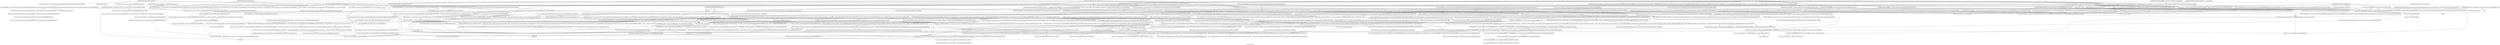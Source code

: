 digraph "Call graph: label_map.ll" {
	label="Call graph: label_map.ll";

	Node0x558a4a4718d0 [shape=record,label="{_ZN9LAMMPS_NS8LabelMapC2EPNS_6LAMMPSEiiiii}"];
	Node0x558a4a4718d0 -> Node0x558a4a48e350;
	Node0x558a4a4718d0 -> Node0x558a4a48e940;
	Node0x558a4a4718d0 -> Node0x558a4a449b00;
	Node0x558a4a4718d0 -> Node0x558a4a4e5340;
	Node0x558a4a4718d0 -> Node0x558a4a532350;
	Node0x558a4a4718d0 -> Node0x558a4a483700;
	Node0x558a4a4718d0 -> Node0x558a4a47bb00;
	Node0x558a4a47bb00 [shape=record,label="{_ZNSt13unordered_mapINSt7__cxx1112basic_stringIcSt11char_traitsIcESaIcEEEiSt4hashIS5_ESt8equal_toIS5_ESaISt4pairIKS5_iEEEC2Ev}"];
	Node0x558a4a47bb00 -> Node0x558a4a413930;
	Node0x558a4a48e350 [shape=record,label="{_ZN9LAMMPS_NS8PointersC2EPNS_6LAMMPSE}"];
	Node0x558a4a532350 [shape=record,label="{_ZNSt13unordered_mapINSt7__cxx1112basic_stringIcSt11char_traitsIcESaIcEEEiSt4hashIS5_ESt8equal_toIS5_ESaISt4pairIKS5_iEEED2Ev}"];
	Node0x558a4a532350 -> Node0x558a4a380d80;
	Node0x558a4a48e940 [shape=record,label="{_ZNSt6vectorINSt7__cxx1112basic_stringIcSt11char_traitsIcESaIcEEESaIS5_EEC2Ev}"];
	Node0x558a4a48e940 -> Node0x558a4a4b09b0;
	Node0x558a4a483700 [shape=record,label="{_ZN9LAMMPS_NS8LabelMap17reset_type_labelsEv}"];
	Node0x558a4a483700 -> Node0x558a4a49e450;
	Node0x558a4a483700 -> Node0x558a4a3c6bf0;
	Node0x558a4a483700 -> Node0x558a4a3f3290;
	Node0x558a4a483700 -> Node0x558a4a4180a0;
	Node0x558a4a483700 -> Node0x558a4a56b450;
	Node0x558a4a483700 -> Node0x558a4a566eb0;
	Node0x558a4a483700 -> Node0x558a4a5381c0;
	Node0x558a4a483700 -> Node0x558a4a406960;
	Node0x558a4a483700 -> Node0x558a4a384d70;
	Node0x558a4a483700 -> Node0x558a4a380ef0;
	Node0x558a4a483700 -> Node0x558a4a384e60;
	Node0x558a4a483700 -> Node0x558a4a57e030;
	Node0x558a4a49e450 [shape=record,label="{_ZNSt13unordered_mapINSt7__cxx1112basic_stringIcSt11char_traitsIcESaIcEEEiSt4hashIS5_ESt8equal_toIS5_ESaISt4pairIKS5_iEEE5clearEv}"];
	Node0x558a4a49e450 -> Node0x558a4a3f5f50;
	Node0x558a4a3f3290 [shape=record,label="{_ZdaPv}"];
	Node0x558a4a58d820 [shape=record,label="{_ZN9LAMMPS_NS8LabelMapD0Ev}"];
	Node0x558a4a58d820 -> Node0x558a4a3814a0;
	Node0x558a4a406960 [shape=record,label="{_ZN9__gnu_cxxneIPNSt7__cxx1112basic_stringIcSt11char_traitsIcESaIcEEESt6vectorIS6_SaIS6_EEEEbRKNS_17__normal_iteratorIT_T0_EESG_}"];
	Node0x558a4a406960 -> Node0x558a4a48ba50;
	Node0x558a4a386030 [shape=record,label="{__gxx_personality_v0}"];
	Node0x558a4a4e5340 [shape=record,label="{_ZNSt6vectorINSt7__cxx1112basic_stringIcSt11char_traitsIcESaIcEEESaIS5_EED2Ev}"];
	Node0x558a4a4e5340 -> Node0x558a4a385e90;
	Node0x558a4a4e5340 -> Node0x558a4a381e00;
	Node0x558a4a4e5340 -> Node0x558a4a3860b0;
	Node0x558a4a4e5340 -> Node0x558a4a58dc10;
	Node0x558a4a58d970 [shape=record,label="{_ZN9LAMMPS_NS8LabelMapD2Ev}"];
	Node0x558a4a58d970 -> Node0x558a4a3f3290;
	Node0x558a4a58d970 -> Node0x558a4a449b00;
	Node0x558a4a58d970 -> Node0x558a4a4e5340;
	Node0x558a4a58d970 -> Node0x558a4a532350;
	Node0x558a4a3b9800 [shape=record,label="{_ZNSt13unordered_mapINSt7__cxx1112basic_stringIcSt11char_traitsIcESaIcEEEiSt4hashIS5_ESt8equal_toIS5_ESaISt4pairIKS5_iEEE5eraseERSB_}"];
	Node0x558a4a3b9800 -> Node0x558a4a3bda30;
	Node0x558a4a383740 [shape=record,label="{_ZN9LAMMPS_NS5Error3allERKNSt7__cxx1112basic_stringIcSt11char_traitsIcESaIcEEEiS8_}"];
	Node0x558a4a3814a0 [shape=record,label="{_ZdlPv}"];
	Node0x558a4a3c6bf0 [shape=record,label="{_ZNSt6vectorINSt7__cxx1112basic_stringIcSt11char_traitsIcESaIcEEESaIS5_EE6resizeEm}"];
	Node0x558a4a3c6bf0 -> Node0x558a4a3f3580;
	Node0x558a4a3c6bf0 -> Node0x558a4a413dd0;
	Node0x558a4a3c6bf0 -> Node0x558a4a4108c0;
	Node0x558a4a4180a0 [shape=record,label="{llvm.umul.with.overflow.i64}"];
	Node0x558a4a56b450 [shape=record,label="{_Znam}"];
	Node0x558a4a566eb0 [shape=record,label="{_ZNSt6vectorINSt7__cxx1112basic_stringIcSt11char_traitsIcESaIcEEESaIS5_EE5beginEv}"];
	Node0x558a4a566eb0 -> Node0x558a4a51e620;
	Node0x558a4a5381c0 [shape=record,label="{_ZNSt6vectorINSt7__cxx1112basic_stringIcSt11char_traitsIcESaIcEEESaIS5_EE3endEv}"];
	Node0x558a4a5381c0 -> Node0x558a4a51e620;
	Node0x558a4a384d70 [shape=record,label="{_ZNK9__gnu_cxx17__normal_iteratorIPNSt7__cxx1112basic_stringIcSt11char_traitsIcESaIcEEESt6vectorIS6_SaIS6_EEEdeEv}"];
	Node0x558a4a380ef0 [shape=record,label="{_ZNSt7__cxx1112basic_stringIcSt11char_traitsIcESaIcEE5clearEv}"];
	Node0x558a4a384e60 [shape=record,label="{_ZN9__gnu_cxx17__normal_iteratorIPNSt7__cxx1112basic_stringIcSt11char_traitsIcESaIcEEESt6vectorIS6_SaIS6_EEEppEv}"];
	Node0x558a4a57e030 [shape=record,label="{llvm.memset.p0.i64}"];
	Node0x558a4a471950 [shape=record,label="{_ZN9LAMMPS_NS8LabelMap11modify_lmapEiPPc}"];
	Node0x558a4a471950 -> Node0x558a4a46dab0;
	Node0x558a4a471950 -> Node0x558a4a381510;
	Node0x558a4a471950 -> Node0x558a4a3833e0;
	Node0x558a4a471950 -> Node0x558a4a39f050;
	Node0x558a4a471950 -> Node0x558a4a383740;
	Node0x558a4a471950 -> Node0x558a4a3a21b0;
	Node0x558a4a471950 -> Node0x558a4a385fa0;
	Node0x558a4a471950 -> Node0x558a4a3b9800;
	Node0x558a4a471950 -> Node0x558a4a39ffa0;
	Node0x558a4a471950 -> Node0x558a4a39fb40;
	Node0x558a4a471950 -> Node0x558a4a39f650;
	Node0x558a4a471950 -> Node0x558a4a39ebf0;
	Node0x558a4a471950 -> Node0x558a4a382e00;
	Node0x558a4a471950 -> Node0x558a4a39d2a0;
	Node0x558a4a471950 -> Node0x558a4a3f1550;
	Node0x558a4a471950 -> Node0x558a4a4122d0;
	Node0x558a4a471950 -> Node0x558a4a383be0;
	Node0x558a4a471950 -> Node0x558a4a385bb0;
	Node0x558a4a471950 -> Node0x558a4a37f9e0;
	Node0x558a4a471950 -> Node0x558a4a383d10;
	Node0x558a4a471950 -> Node0x558a4a383230;
	Node0x558a4a471950 -> Node0x558a4a383620;
	Node0x558a4a471950 -> Node0x558a4a385c40;
	Node0x558a4a471950 -> Node0x558a4a483700;
	Node0x558a4a46dab0 [shape=record,label="{_ZNSaIcEC1Ev}"];
	Node0x558a4a381510 [shape=record,label="{_ZNSt7__cxx1112basic_stringIcSt11char_traitsIcESaIcEEC2IS3_EEPKcRKS3_}"];
	Node0x558a4a381510 -> Node0x558a4a3a2ef0;
	Node0x558a4a381510 -> Node0x558a4a3a88d0;
	Node0x558a4a381510 -> Node0x558a4a4d43f0;
	Node0x558a4a381510 -> Node0x558a4a407430;
	Node0x558a4a381510 -> Node0x558a4a3aad00;
	Node0x558a4a39f050 [shape=record,label="{_ZNSt13unordered_mapINSt7__cxx1112basic_stringIcSt11char_traitsIcESaIcEEEiSt4hashIS5_ESt8equal_toIS5_ESaISt4pairIKS5_iEEEixERSB_}"];
	Node0x558a4a39f050 -> Node0x558a4a3bc450;
	Node0x558a4a3c40a0 [shape=record,label="{_ZNKSt8__detail14_Node_iteratorISt4pairIKNSt7__cxx1112basic_stringIcSt11char_traitsIcESaIcEEEiELb0ELb1EEptEv}"];
	Node0x558a4a3c40a0 -> Node0x558a4a3c6530;
	Node0x558a4a3833e0 [shape=record,label="{_ZNSt7__cxx1112basic_stringIcSt11char_traitsIcESaIcEED1Ev}"];
	Node0x558a4a385fa0 [shape=record,label="{_ZNSaIcED1Ev}"];
	Node0x558a4a382e00 [shape=record,label="{_ZSteqIcSt11char_traitsIcESaIcEEbRKNSt7__cxx1112basic_stringIT_T0_T1_EEPKS5_}"];
	Node0x558a4a382e00 -> Node0x558a4a3abfc0;
	Node0x558a4a385c40 [shape=record,label="{_ZN9LAMMPS_NS8LabelMap9write_mapERKNSt7__cxx1112basic_stringIcSt11char_traitsIcESaIcEEE}"];
	Node0x558a4a385c40 -> Node0x558a4a3ac6f0;
	Node0x558a4a385c40 -> Node0x558a4a3accf0;
	Node0x558a4a385c40 -> Node0x558a4a46dab0;
	Node0x558a4a385c40 -> Node0x558a4a381510;
	Node0x558a4a385c40 -> Node0x558a4a3b2180;
	Node0x558a4a385c40 -> Node0x558a4a3b19f0;
	Node0x558a4a385c40 -> Node0x558a4a3ad0f0;
	Node0x558a4a385c40 -> Node0x558a4a3ad7f0;
	Node0x558a4a385c40 -> Node0x558a4a3833e0;
	Node0x558a4a385c40 -> Node0x558a4a3b1110;
	Node0x558a4a385c40 -> Node0x558a4a385fa0;
	Node0x558a4a385c40 -> Node0x558a4a3b0970;
	Node0x558a4a385c40 -> Node0x558a4a3aee60;
	Node0x558a4a385c40 -> Node0x558a4a39fb40;
	Node0x558a4a385c40 -> Node0x558a4a4d43f0;
	Node0x558a4a385c40 -> Node0x558a4a39ffa0;
	Node0x558a4a385c40 -> Node0x558a4a3ae800;
	Node0x558a4a385c40 -> Node0x558a4a3c8940;
	Node0x558a4a3c8940 [shape=record,label="{_ZNKSt13unordered_mapINSt7__cxx1112basic_stringIcSt11char_traitsIcESaIcEEEiSt4hashIS5_ESt8equal_toIS5_ESaISt4pairIKS5_iEEE4sizeEv}"];
	Node0x558a4a3c8940 -> Node0x558a4a3c7ad0;
	Node0x558a4a3b1110 [shape=record,label="{_ZN3fmt6v9_lmp6vprintEP8_IO_FILENS0_17basic_string_viewIcEENS0_17basic_format_argsINS0_20basic_format_contextINS0_8appenderEcEEEE}"];
	Node0x558a4a383d10 [shape=record,label="{_ZN9LAMMPS_NS5Error3allIJRKNSt7__cxx1112basic_stringIcSt11char_traitsIcESaIcEEEEEEvS9_iS9_DpOT_}"];
	Node0x558a4a383d10 -> Node0x558a4a3b2990;
	Node0x558a4a383d10 -> Node0x558a4a3b2ed0;
	Node0x558a4a383d10 -> Node0x558a4a3b3a20;
	Node0x558a4a383230 [shape=record,label="{_ZN9LAMMPS_NS5utils16missing_cmd_argsERKNSt7__cxx1112basic_stringIcSt11char_traitsIcESaIcEEEiS8_PNS_5ErrorE}"];
	Node0x558a4a383620 [shape=record,label="{_ZStplIcSt11char_traitsIcESaIcEENSt7__cxx1112basic_stringIT_T0_T1_EEPKS5_RKS8_}"];
	Node0x558a4a383620 -> Node0x558a4a4d43f0;
	Node0x558a4a383620 -> Node0x558a4a3b46f0;
	Node0x558a4a383620 -> Node0x558a4a3b5840;
	Node0x558a4a383620 -> Node0x558a4a3b6030;
	Node0x558a4a383620 -> Node0x558a4a3b6a50;
	Node0x558a4a383620 -> Node0x558a4a3b7110;
	Node0x558a4a383620 -> Node0x558a4a3833e0;
	Node0x558a4a37f9e0 [shape=record,label="{_ZN9LAMMPS_NS5utils8inumericEPKciS2_bPNS_6LAMMPSE}"];
	Node0x558a4a385bb0 [shape=record,label="{_ZN9LAMMPS_NS5Error3allIJRKNSt7__cxx1112basic_stringIcSt11char_traitsIcESaIcEEERiSA_EEEvS9_iS9_DpOT_}"];
	Node0x558a4a385bb0 -> Node0x558a4a3b2990;
	Node0x558a4a385bb0 -> Node0x558a4a3b7d10;
	Node0x558a4a385bb0 -> Node0x558a4a3b3a20;
	Node0x558a4a4122d0 [shape=record,label="{_ZN9LAMMPS_NS5utils10utf8_substERKNSt7__cxx1112basic_stringIcSt11char_traitsIcESaIcEEE}"];
	Node0x558a4a383be0 [shape=record,label="{_ZN9LAMMPS_NS5utils4trimERKNSt7__cxx1112basic_stringIcSt11char_traitsIcESaIcEEE}"];
	Node0x558a4a3f1550 [shape=record,label="{_ZN9LAMMPS_NS5utils7is_typeERKNSt7__cxx1112basic_stringIcSt11char_traitsIcESaIcEEE}"];
	Node0x558a4a39d2a0 [shape=record,label="{_ZN9LAMMPS_NS5Error3allIJRNSt7__cxx1112basic_stringIcSt11char_traitsIcESaIcEEERKS7_RiEEEvSA_iSA_DpOT_}"];
	Node0x558a4a39d2a0 -> Node0x558a4a3b2990;
	Node0x558a4a39d2a0 -> Node0x558a4a3b8f10;
	Node0x558a4a39d2a0 -> Node0x558a4a3b3a20;
	Node0x558a4a39ebf0 [shape=record,label="{_ZNK9LAMMPS_NS8LabelMap6searchERKNSt7__cxx1112basic_stringIcSt11char_traitsIcESaIcEEERKSt13unordered_mapIS6_iSt4hashIS6_ESt8equal_toIS6_ESaISt4pairIS7_iEEE}"];
	Node0x558a4a39ebf0 -> Node0x558a4a3b9fc0;
	Node0x558a4a39ebf0 -> Node0x558a4a3ba680;
	Node0x558a4a39ebf0 -> Node0x558a4a3baf40;
	Node0x558a4a39ebf0 -> Node0x558a4a3bb6d0;
	Node0x558a4a39f650 [shape=record,label="{_ZN9LAMMPS_NS5Error3allIJRKNSt7__cxx1112basic_stringIcSt11char_traitsIcESaIcEEERS7_RiEEEvS9_iS9_DpOT_}"];
	Node0x558a4a39f650 -> Node0x558a4a3b2990;
	Node0x558a4a39f650 -> Node0x558a4a3bbee0;
	Node0x558a4a39f650 -> Node0x558a4a3b3a20;
	Node0x558a4a3b9fc0 [shape=record,label="{_ZNKSt13unordered_mapINSt7__cxx1112basic_stringIcSt11char_traitsIcESaIcEEEiSt4hashIS5_ESt8equal_toIS5_ESaISt4pairIKS5_iEEE4findERSB_}"];
	Node0x558a4a3b9fc0 -> Node0x558a4a3ca380;
	Node0x558a4a3ba680 [shape=record,label="{_ZNKSt13unordered_mapINSt7__cxx1112basic_stringIcSt11char_traitsIcESaIcEEEiSt4hashIS5_ESt8equal_toIS5_ESaISt4pairIKS5_iEEE3endEv}"];
	Node0x558a4a3ba680 -> Node0x558a4a3d6ce0;
	Node0x558a4a3baf40 [shape=record,label="{_ZNSt8__detaileqISt4pairIKNSt7__cxx1112basic_stringIcSt11char_traitsIcESaIcEEEiELb1EEEbRKNS_19_Node_iterator_baseIT_XT0_EEESE_}"];
	Node0x558a4a39fb40 [shape=record,label="{_ZNSt6vectorINSt7__cxx1112basic_stringIcSt11char_traitsIcESaIcEEESaIS5_EEixEm}"];
	Node0x558a4a39ffa0 [shape=record,label="{_ZNKSt7__cxx1112basic_stringIcSt11char_traitsIcESaIcEE5emptyEv}"];
	Node0x558a4a3a21b0 [shape=record,label="{_ZNSt7__cxx1112basic_stringIcSt11char_traitsIcESaIcEEaSERKS4_}"];
	Node0x558a4a3e6de0 [shape=record,label="{_ZN9LAMMPS_NS8LabelMap10merge_lmapEPS0_i}"];
	Node0x558a4a3e6de0 -> Node0x558a4a566eb0;
	Node0x558a4a3e6de0 -> Node0x558a4a5381c0;
	Node0x558a4a3e6de0 -> Node0x558a4a406960;
	Node0x558a4a3e6de0 -> Node0x558a4a384d70;
	Node0x558a4a3e6de0 -> Node0x558a4a42e7e0;
	Node0x558a4a3e6de0 -> Node0x558a4a384e60;
	Node0x558a4a42e7e0 [shape=record,label="{_ZN9LAMMPS_NS8LabelMap14find_or_createERKNSt7__cxx1112basic_stringIcSt11char_traitsIcESaIcEEERSt6vectorIS6_SaIS6_EERSt13unordered_mapIS6_iSt4hashIS6_ESt8equal_toIS6_ESaISt4pairIS7_iEEE}"];
	Node0x558a4a42e7e0 -> Node0x558a4a3c08e0;
	Node0x558a4a42e7e0 -> Node0x558a4a3c0c10;
	Node0x558a4a42e7e0 -> Node0x558a4a3c3860;
	Node0x558a4a42e7e0 -> Node0x558a4a3c40a0;
	Node0x558a4a42e7e0 -> Node0x558a4a3c8940;
	Node0x558a4a42e7e0 -> Node0x558a4a3f3580;
	Node0x558a4a42e7e0 -> Node0x558a4a39fb40;
	Node0x558a4a42e7e0 -> Node0x558a4a3a21b0;
	Node0x558a4a42e7e0 -> Node0x558a4a39f050;
	Node0x558a4a42e7e0 -> Node0x558a4a46dab0;
	Node0x558a4a42e7e0 -> Node0x558a4a381510;
	Node0x558a4a42e7e0 -> Node0x558a4a385fa0;
	Node0x558a4a42e7e0 -> Node0x558a4a3833e0;
	Node0x558a4a42e7e0 -> Node0x558a4a383740;
	Node0x558a4a3c08e0 [shape=record,label="{_ZNSt13unordered_mapINSt7__cxx1112basic_stringIcSt11char_traitsIcESaIcEEEiSt4hashIS5_ESt8equal_toIS5_ESaISt4pairIKS5_iEEE4findERSB_}"];
	Node0x558a4a3c08e0 -> Node0x558a4a3c5290;
	Node0x558a4a3c0c10 [shape=record,label="{_ZNSt13unordered_mapINSt7__cxx1112basic_stringIcSt11char_traitsIcESaIcEEEiSt4hashIS5_ESt8equal_toIS5_ESaISt4pairIKS5_iEEE3endEv}"];
	Node0x558a4a3c0c10 -> Node0x558a4a3c5a90;
	Node0x558a4a3c3860 [shape=record,label="{_ZNSt8__detailneISt4pairIKNSt7__cxx1112basic_stringIcSt11char_traitsIcESaIcEEEiELb1EEEbRKNS_19_Node_iterator_baseIT_XT0_EEESE_}"];
	Node0x558a4a3c5410 [shape=record,label="{_ZN9LAMMPS_NS8LabelMap16create_lmap2lmapEPS0_i}"];
	Node0x558a4a3c5410 -> Node0x558a4a39fb40;
	Node0x558a4a3c5410 -> Node0x558a4a39ebf0;
	Node0x558a4a432150 [shape=record,label="{_ZSt27__uninitialized_default_n_aIPNSt7__cxx1112basic_stringIcSt11char_traitsIcESaIcEEEmS5_ET_S7_T0_RSaIT1_E}"];
	Node0x558a4a432150 -> Node0x558a4a434540;
	Node0x558a4a4328e0 [shape=record,label="{_ZNKSt6vectorINSt7__cxx1112basic_stringIcSt11char_traitsIcESaIcEEESaIS5_EE12_M_check_lenEmPKc}"];
	Node0x558a4a4328e0 -> Node0x558a4a39bb60;
	Node0x558a4a4328e0 -> Node0x558a4a3f3580;
	Node0x558a4a4328e0 -> Node0x558a4a435030;
	Node0x558a4a4328e0 -> Node0x558a4a4356c0;
	Node0x558a4a437ce0 [shape=record,label="{_ZNSt12_Vector_baseINSt7__cxx1112basic_stringIcSt11char_traitsIcESaIcEEESaIS5_EE11_M_allocateEm}"];
	Node0x558a4a437ce0 -> Node0x558a4a435da0;
	Node0x558a4a59f9f0 [shape=record,label="{__cxa_rethrow}"];
	Node0x558a4a59fa70 [shape=record,label="{__cxa_end_catch}"];
	Node0x558a4a59faf0 [shape=record,label="{_ZNSt6vectorINSt7__cxx1112basic_stringIcSt11char_traitsIcESaIcEEESaIS5_EE11_S_relocateEPS5_S8_S8_RS6_}"];
	Node0x558a4a59faf0 -> Node0x558a4a436be0;
	Node0x558a4a433f50 [shape=record,label="{_ZNSt6vectorINSt7__cxx1112basic_stringIcSt11char_traitsIcESaIcEEESaIS5_EE11_S_max_sizeERKS6_}"];
	Node0x558a4a433f50 -> Node0x558a4a4384b0;
	Node0x558a4a433f50 -> Node0x558a4a3f7e80;
	Node0x558a4a433f50 -> Node0x558a4a58dc10;
	Node0x558a4a436be0 [shape=record,label="{_ZNSt6vectorINSt7__cxx1112basic_stringIcSt11char_traitsIcESaIcEEESaIS5_EE14_S_do_relocateEPS5_S8_S8_RS6_St17integral_constantIbLb1EE}"];
	Node0x558a4a436be0 -> Node0x558a4a4420b0;
	Node0x558a4a433680 [shape=record,label="{_ZNKSt12_Vector_baseINSt7__cxx1112basic_stringIcSt11char_traitsIcESaIcEEESaIS5_EE19_M_get_Tp_allocatorEv}"];
	Node0x558a4a4384b0 [shape=record,label="{_ZNSt16allocator_traitsISaINSt7__cxx1112basic_stringIcSt11char_traitsIcESaIcEEEEE8max_sizeERKS6_}"];
	Node0x558a4a4384b0 -> Node0x558a4a43a770;
	Node0x558a4a3f7e80 [shape=record,label="{_ZSt3minImERKT_S2_S2_}"];
	Node0x558a4a43a770 [shape=record,label="{_ZNK9__gnu_cxx13new_allocatorINSt7__cxx1112basic_stringIcSt11char_traitsIcESaIcEEEE8max_sizeEv}"];
	Node0x558a4a434540 [shape=record,label="{_ZSt25__uninitialized_default_nIPNSt7__cxx1112basic_stringIcSt11char_traitsIcESaIcEEEmET_S7_T0_}"];
	Node0x558a4a434540 -> Node0x558a4a4504d0;
	Node0x558a4a4504d0 [shape=record,label="{_ZNSt27__uninitialized_default_n_1ILb0EE18__uninit_default_nIPNSt7__cxx1112basic_stringIcSt11char_traitsIcESaIcEEEmEET_S9_T0_}"];
	Node0x558a4a4504d0 -> Node0x558a4a43b6b0;
	Node0x558a4a4504d0 -> Node0x558a4a3f8cd0;
	Node0x558a4a4504d0 -> Node0x558a4a425780;
	Node0x558a4a4504d0 -> Node0x558a4a59f9f0;
	Node0x558a4a4504d0 -> Node0x558a4a59fa70;
	Node0x558a4a4504d0 -> Node0x558a4a43ce90;
	Node0x558a4a4504d0 -> Node0x558a4a58dc10;
	Node0x558a4a43b6b0 [shape=record,label="{_ZSt10_ConstructINSt7__cxx1112basic_stringIcSt11char_traitsIcESaIcEEEJEEvPT_DpOT0_}"];
	Node0x558a4a43b6b0 -> Node0x558a4a3b46f0;
	Node0x558a4a43ce90 [shape=record,label="{llvm.trap}"];
	Node0x558a4a3b46f0 [shape=record,label="{_ZNSt7__cxx1112basic_stringIcSt11char_traitsIcESaIcEEC1Ev}"];
	Node0x558a4a435030 [shape=record,label="{_ZSt20__throw_length_errorPKc}"];
	Node0x558a4a4356c0 [shape=record,label="{_ZSt3maxImERKT_S2_S2_}"];
	Node0x558a4a435da0 [shape=record,label="{_ZNSt16allocator_traitsISaINSt7__cxx1112basic_stringIcSt11char_traitsIcESaIcEEEEE8allocateERS6_m}"];
	Node0x558a4a435da0 -> Node0x558a4a440440;
	Node0x558a4a440440 [shape=record,label="{_ZN9__gnu_cxx13new_allocatorINSt7__cxx1112basic_stringIcSt11char_traitsIcESaIcEEEE8allocateEmPKv}"];
	Node0x558a4a440440 -> Node0x558a4a43a770;
	Node0x558a4a440440 -> Node0x558a4a441090;
	Node0x558a4a440440 -> Node0x558a4a441990;
	Node0x558a4a441090 [shape=record,label="{_ZSt17__throw_bad_allocv}"];
	Node0x558a4a441990 [shape=record,label="{_Znwm}"];
	Node0x558a4a4420b0 [shape=record,label="{_ZSt12__relocate_aIPNSt7__cxx1112basic_stringIcSt11char_traitsIcESaIcEEES6_SaIS5_EET0_T_S9_S8_RT1_}"];
	Node0x558a4a4420b0 -> Node0x558a4a442d10;
	Node0x558a4a4420b0 -> Node0x558a4a443bc0;
	Node0x558a4a443bc0 [shape=record,label="{_ZSt14__relocate_a_1IPNSt7__cxx1112basic_stringIcSt11char_traitsIcESaIcEEES6_SaIS5_EET0_T_S9_S8_RT1_}"];
	Node0x558a4a443bc0 -> Node0x558a4a443f80;
	Node0x558a4a3f3580 [shape=record,label="{_ZNKSt6vectorINSt7__cxx1112basic_stringIcSt11char_traitsIcESaIcEEESaIS5_EE4sizeEv}"];
	Node0x558a4a3c9210 [shape=record,label="{_ZNK9LAMMPS_NS8LabelMap4findERKNSt7__cxx1112basic_stringIcSt11char_traitsIcESaIcEEEi}"];
	Node0x558a4a3c9210 -> Node0x558a4a39ebf0;
	Node0x558a4a3bb6d0 [shape=record,label="{_ZNKSt8__detail20_Node_const_iteratorISt4pairIKNSt7__cxx1112basic_stringIcSt11char_traitsIcESaIcEEEiELb0ELb1EEptEv}"];
	Node0x558a4a3bb6d0 -> Node0x558a4a3c6530;
	Node0x558a4a3cf750 [shape=record,label="{_ZNK9LAMMPS_NS8LabelMap11is_completeEi}"];
	Node0x558a4a3cf750 -> Node0x558a4a3c8940;
	Node0x558a4a3d1540 [shape=record,label="{_ZN9LAMMPS_NS8LabelMap10write_dataEP8_IO_FILE}"];
	Node0x558a4a3d1540 -> Node0x558a4a3cf750;
	Node0x558a4a3d1540 -> Node0x558a4a4d43f0;
	Node0x558a4a3d1540 -> Node0x558a4a3d2270;
	Node0x558a4a3d1540 -> Node0x558a4a3b0970;
	Node0x558a4a3d1540 -> Node0x558a4a3b1110;
	Node0x558a4a3d1540 -> Node0x558a4a3aee60;
	Node0x558a4a3d1540 -> Node0x558a4a39fb40;
	Node0x558a4a5a1d20 [shape=record,label="{_ZN9LAMMPS_NS8LabelMap12read_restartEP8_IO_FILE}"];
	Node0x558a4a5a1d20 -> Node0x558a4a5a1da0;
	Node0x558a4a5a1d20 -> Node0x558a4a39fb40;
	Node0x558a4a5a1d20 -> Node0x558a4a5a1e20;
	Node0x558a4a5a1d20 -> Node0x558a4a46dab0;
	Node0x558a4a5a1d20 -> Node0x558a4a381510;
	Node0x558a4a5a1d20 -> Node0x558a4a5a1f50;
	Node0x558a4a5a1d20 -> Node0x558a4a3833e0;
	Node0x558a4a5a1d20 -> Node0x558a4a385fa0;
	Node0x558a4a5a1d20 -> Node0x558a4a3f3290;
	Node0x558a4a5a1f50 [shape=record,label="{_ZNSt13unordered_mapINSt7__cxx1112basic_stringIcSt11char_traitsIcESaIcEEEiSt4hashIS5_ESt8equal_toIS5_ESaISt4pairIKS5_iEEEixEOS5_}"];
	Node0x558a4a5a1f50 -> Node0x558a4a3d5ce0;
	Node0x558a4a5a1da0 [shape=record,label="{_ZN9LAMMPS_NS8LabelMap11read_stringEP8_IO_FILE}"];
	Node0x558a4a5a1da0 -> Node0x558a4a3d2c30;
	Node0x558a4a5a1da0 -> Node0x558a4a46dab0;
	Node0x558a4a5a1da0 -> Node0x558a4a381510;
	Node0x558a4a5a1da0 -> Node0x558a4a3d5450;
	Node0x558a4a5a1da0 -> Node0x558a4a3d4070;
	Node0x558a4a5a1da0 -> Node0x558a4a383740;
	Node0x558a4a5a1da0 -> Node0x558a4a3833e0;
	Node0x558a4a5a1da0 -> Node0x558a4a385fa0;
	Node0x558a4a5a1da0 -> Node0x558a4a56b450;
	Node0x558a4a5a1e20 [shape=record,label="{_ZNSt7__cxx1112basic_stringIcSt11char_traitsIcESaIcEEaSEPKc}"];
	Node0x558a4a3d79b0 [shape=record,label="{_ZN9LAMMPS_NS8LabelMap13write_restartEP8_IO_FILE}"];
	Node0x558a4a3d79b0 -> Node0x558a4a39fb40;
	Node0x558a4a3d79b0 -> Node0x558a4a3d89c0;
	Node0x558a4a3d89c0 [shape=record,label="{_ZN9LAMMPS_NS8LabelMap12write_stringERKNSt7__cxx1112basic_stringIcSt11char_traitsIcESaIcEEEP8_IO_FILE}"];
	Node0x558a4a3d89c0 -> Node0x558a4a3ac6f0;
	Node0x558a4a3d89c0 -> Node0x558a4a5a2ed0;
	Node0x558a4a3d89c0 -> Node0x558a4a5a2f50;
	Node0x558a4a3d2c30 [shape=record,label="{_ZN9LAMMPS_NS8LabelMap8read_intEP8_IO_FILE}"];
	Node0x558a4a3d2c30 -> Node0x558a4a5a2fd0;
	Node0x558a4a3d2c30 -> Node0x558a4a3d5450;
	Node0x558a4a3d4070 [shape=record,label="{_ZN9LAMMPS_NS5utils6sfreadEPKciPvmmP8_IO_FILES2_PNS_5ErrorE}"];
	Node0x558a4a3d5450 [shape=record,label="{MPI_Bcast}"];
	Node0x558a4a3ac6f0 [shape=record,label="{_ZNKSt7__cxx1112basic_stringIcSt11char_traitsIcESaIcEE5c_strEv}"];
	Node0x558a4a5a2ed0 [shape=record,label="{strlen}"];
	Node0x558a4a5a2f50 [shape=record,label="{fwrite}"];
	Node0x558a4a5a2fd0 [shape=record,label="{fread}"];
	Node0x558a4a3accf0 [shape=record,label="{fopen}"];
	Node0x558a4a3ad7f0 [shape=record,label="{_ZN9LAMMPS_NS5Error3oneIJRKNSt7__cxx1112basic_stringIcSt11char_traitsIcESaIcEEES7_EEEvS9_iS9_DpOT_}"];
	Node0x558a4a3ad7f0 -> Node0x558a4a3b2990;
	Node0x558a4a3ad7f0 -> Node0x558a4a3dabb0;
	Node0x558a4a3ad7f0 -> Node0x558a4a3db690;
	Node0x558a4a3ad0f0 [shape=record,label="{_ZN9LAMMPS_NS5utils11getsyserrorB5cxx11Ev}"];
	Node0x558a4a3ae800 [shape=record,label="{fputs}"];
	Node0x558a4a3b19f0 [shape=record,label="{fputc}"];
	Node0x558a4a3b2180 [shape=record,label="{fclose}"];
	Node0x558a4a449b00 [shape=record,label="{_ZN9LAMMPS_NS8PointersD2Ev}"];
	Node0x558a4a3dddb0 [shape=record,label="{_ZN9LAMMPS_NS8PointersD0Ev}"];
	Node0x558a4a3dddb0 -> Node0x558a4a449b00;
	Node0x558a4a3dddb0 -> Node0x558a4a3814a0;
	Node0x558a4a4b09b0 [shape=record,label="{_ZNSt12_Vector_baseINSt7__cxx1112basic_stringIcSt11char_traitsIcESaIcEEESaIS5_EEC2Ev}"];
	Node0x558a4a4b09b0 -> Node0x558a4a3c2c20;
	Node0x558a4a3c2c20 [shape=record,label="{_ZNSt12_Vector_baseINSt7__cxx1112basic_stringIcSt11char_traitsIcESaIcEEESaIS5_EE12_Vector_implC2Ev}"];
	Node0x558a4a3c2c20 -> Node0x558a4a3e36f0;
	Node0x558a4a3c2c20 -> Node0x558a4a3e4d40;
	Node0x558a4a3e36f0 [shape=record,label="{_ZNSaINSt7__cxx1112basic_stringIcSt11char_traitsIcESaIcEEEEC2Ev}"];
	Node0x558a4a3e36f0 -> Node0x558a4a3e66a0;
	Node0x558a4a3e4d40 [shape=record,label="{_ZNSt12_Vector_baseINSt7__cxx1112basic_stringIcSt11char_traitsIcESaIcEEESaIS5_EE17_Vector_impl_dataC2Ev}"];
	Node0x558a4a3e66a0 [shape=record,label="{_ZN9__gnu_cxx13new_allocatorINSt7__cxx1112basic_stringIcSt11char_traitsIcESaIcEEEEC2Ev}"];
	Node0x558a4a413930 [shape=record,label="{_ZNSt10_HashtableINSt7__cxx1112basic_stringIcSt11char_traitsIcESaIcEEESt4pairIKS5_iESaIS8_ENSt8__detail10_Select1stESt8equal_toIS5_ESt4hashIS5_ENSA_18_Mod_range_hashingENSA_20_Default_ranged_hashENSA_20_Prime_rehash_policyENSA_17_Hashtable_traitsILb1ELb0ELb1EEEEC2Ev}"];
	Node0x558a4a413930 -> Node0x558a4a3e7d40;
	Node0x558a4a413930 -> Node0x558a4a3e8e20;
	Node0x558a4a413930 -> Node0x558a4a3ea380;
	Node0x558a4a3e8e20 [shape=record,label="{_ZNSt8__detail15_Hash_node_baseC2Ev}"];
	Node0x558a4a3e7d40 [shape=record,label="{_ZNSt8__detail16_Hashtable_allocISaINS_10_Hash_nodeISt4pairIKNSt7__cxx1112basic_stringIcSt11char_traitsIcESaIcEEEiELb1EEEEEC2Ev}"];
	Node0x558a4a3e7d40 -> Node0x558a4a3ec7a0;
	Node0x558a4a3ea380 [shape=record,label="{_ZNSt8__detail20_Prime_rehash_policyC2Ef}"];
	Node0x558a4a3ec7a0 [shape=record,label="{_ZNSt8__detail21_Hashtable_ebo_helperILi0ESaINS_10_Hash_nodeISt4pairIKNSt7__cxx1112basic_stringIcSt11char_traitsIcESaIcEEEiELb1EEEELb1EEC2Ev}"];
	Node0x558a4a3ec7a0 -> Node0x558a4a3edc60;
	Node0x558a4a3edc60 [shape=record,label="{_ZNSaINSt8__detail10_Hash_nodeISt4pairIKNSt7__cxx1112basic_stringIcSt11char_traitsIcESaIcEEEiELb1EEEEC2Ev}"];
	Node0x558a4a3edc60 -> Node0x558a4a3ee5f0;
	Node0x558a4a380d80 [shape=record,label="{_ZNSt10_HashtableINSt7__cxx1112basic_stringIcSt11char_traitsIcESaIcEEESt4pairIKS5_iESaIS8_ENSt8__detail10_Select1stESt8equal_toIS5_ESt4hashIS5_ENSA_18_Mod_range_hashingENSA_20_Default_ranged_hashENSA_20_Prime_rehash_policyENSA_17_Hashtable_traitsILb1ELb0ELb1EEEED2Ev}"];
	Node0x558a4a380d80 -> Node0x558a4a3f5f50;
	Node0x558a4a380d80 -> Node0x558a4a3f1210;
	Node0x558a4a380d80 -> Node0x558a4a3f3f10;
	Node0x558a4a380d80 -> Node0x558a4a58dc10;
	Node0x558a4a3ee5f0 [shape=record,label="{_ZN9__gnu_cxx13new_allocatorINSt8__detail10_Hash_nodeISt4pairIKNSt7__cxx1112basic_stringIcSt11char_traitsIcESaIcEEEiELb1EEEEC2Ev}"];
	Node0x558a4a3f3f10 [shape=record,label="{_ZNSt8__detail16_Hashtable_allocISaINS_10_Hash_nodeISt4pairIKNSt7__cxx1112basic_stringIcSt11char_traitsIcESaIcEEEiELb1EEEEED2Ev}"];
	Node0x558a4a3f3f10 -> Node0x558a4a400ec0;
	Node0x558a4a3f5f50 [shape=record,label="{_ZNSt10_HashtableINSt7__cxx1112basic_stringIcSt11char_traitsIcESaIcEEESt4pairIKS5_iESaIS8_ENSt8__detail10_Select1stESt8equal_toIS5_ESt4hashIS5_ENSA_18_Mod_range_hashingENSA_20_Default_ranged_hashENSA_20_Prime_rehash_policyENSA_17_Hashtable_traitsILb1ELb0ELb1EEEE5clearEv}"];
	Node0x558a4a3f5f50 -> Node0x558a4a3f68e0;
	Node0x558a4a3f5f50 -> Node0x558a4a3cf8c0;
	Node0x558a4a3f5f50 -> Node0x558a4a57e030;
	Node0x558a4a3f5f50 -> Node0x558a4a58dc10;
	Node0x558a4a3f1210 [shape=record,label="{_ZNSt10_HashtableINSt7__cxx1112basic_stringIcSt11char_traitsIcESaIcEEESt4pairIKS5_iESaIS8_ENSt8__detail10_Select1stESt8equal_toIS5_ESt4hashIS5_ENSA_18_Mod_range_hashingENSA_20_Default_ranged_hashENSA_20_Prime_rehash_policyENSA_17_Hashtable_traitsILb1ELb0ELb1EEEE21_M_deallocate_bucketsEv}"];
	Node0x558a4a3f1210 -> Node0x558a4a3f8660;
	Node0x558a4a58dc10 [shape=record,label="{__clang_call_terminate}"];
	Node0x558a4a58dc10 -> Node0x558a4a3f8cd0;
	Node0x558a4a58dc10 -> Node0x558a4a40b8a0;
	Node0x558a4a3f8cd0 [shape=record,label="{__cxa_begin_catch}"];
	Node0x558a4a40b8a0 [shape=record,label="{_ZSt9terminatev}"];
	Node0x558a4a3cf8c0 [shape=record,label="{_ZNSt8__detail16_Hashtable_allocISaINS_10_Hash_nodeISt4pairIKNSt7__cxx1112basic_stringIcSt11char_traitsIcESaIcEEEiELb1EEEEE19_M_deallocate_nodesEPSB_}"];
	Node0x558a4a3cf8c0 -> Node0x558a4a403ef0;
	Node0x558a4a3cf8c0 -> Node0x558a4a405820;
	Node0x558a4a3f68e0 [shape=record,label="{_ZNKSt10_HashtableINSt7__cxx1112basic_stringIcSt11char_traitsIcESaIcEEESt4pairIKS5_iESaIS8_ENSt8__detail10_Select1stESt8equal_toIS5_ESt4hashIS5_ENSA_18_Mod_range_hashingENSA_20_Default_ranged_hashENSA_20_Prime_rehash_policyENSA_17_Hashtable_traitsILb1ELb0ELb1EEEE8_M_beginEv}"];
	Node0x558a4a403ef0 [shape=record,label="{_ZNKSt8__detail10_Hash_nodeISt4pairIKNSt7__cxx1112basic_stringIcSt11char_traitsIcESaIcEEEiELb1EE7_M_nextEv}"];
	Node0x558a4a405820 [shape=record,label="{_ZNSt8__detail16_Hashtable_allocISaINS_10_Hash_nodeISt4pairIKNSt7__cxx1112basic_stringIcSt11char_traitsIcESaIcEEEiELb1EEEEE18_M_deallocate_nodeEPSB_}"];
	Node0x558a4a405820 -> Node0x558a4a406ac0;
	Node0x558a4a405820 -> Node0x558a4a3c6530;
	Node0x558a4a405820 -> Node0x558a4a408850;
	Node0x558a4a405820 -> Node0x558a4a409380;
	Node0x558a4a408850 [shape=record,label="{_ZNSt16allocator_traitsISaINSt8__detail10_Hash_nodeISt4pairIKNSt7__cxx1112basic_stringIcSt11char_traitsIcESaIcEEEiELb1EEEEE7destroyISA_EEvRSC_PT_}"];
	Node0x558a4a408850 -> Node0x558a4a409f90;
	Node0x558a4a406ac0 [shape=record,label="{_ZNSt8__detail16_Hashtable_allocISaINS_10_Hash_nodeISt4pairIKNSt7__cxx1112basic_stringIcSt11char_traitsIcESaIcEEEiELb1EEEEE17_M_node_allocatorEv}"];
	Node0x558a4a406ac0 -> Node0x558a4a40cb50;
	Node0x558a4a3c6530 [shape=record,label="{_ZNSt8__detail21_Hash_node_value_baseISt4pairIKNSt7__cxx1112basic_stringIcSt11char_traitsIcESaIcEEEiEE9_M_valptrEv}"];
	Node0x558a4a3c6530 -> Node0x558a4a40f0e0;
	Node0x558a4a409380 [shape=record,label="{_ZNSt8__detail16_Hashtable_allocISaINS_10_Hash_nodeISt4pairIKNSt7__cxx1112basic_stringIcSt11char_traitsIcESaIcEEEiELb1EEEEE22_M_deallocate_node_ptrEPSB_}"];
	Node0x558a4a409380 -> Node0x558a4a410380;
	Node0x558a4a409380 -> Node0x558a4a406ac0;
	Node0x558a4a409380 -> Node0x558a4a411420;
	Node0x558a4a409f90 [shape=record,label="{_ZN9__gnu_cxx13new_allocatorINSt8__detail10_Hash_nodeISt4pairIKNSt7__cxx1112basic_stringIcSt11char_traitsIcESaIcEEEiELb1EEEE7destroyISB_EEvPT_}"];
	Node0x558a4a409f90 -> Node0x558a4a4126c0;
	Node0x558a4a410380 [shape=record,label="{_ZNSt14pointer_traitsIPNSt8__detail10_Hash_nodeISt4pairIKNSt7__cxx1112basic_stringIcSt11char_traitsIcESaIcEEEiELb1EEEE10pointer_toERSB_}"];
	Node0x558a4a4126c0 [shape=record,label="{_ZNSt4pairIKNSt7__cxx1112basic_stringIcSt11char_traitsIcESaIcEEEiED2Ev}"];
	Node0x558a4a4126c0 -> Node0x558a4a3833e0;
	Node0x558a4a40cb50 [shape=record,label="{_ZNSt8__detail21_Hashtable_ebo_helperILi0ESaINS_10_Hash_nodeISt4pairIKNSt7__cxx1112basic_stringIcSt11char_traitsIcESaIcEEEiELb1EEEELb1EE6_S_getERSD_}"];
	Node0x558a4a40f0e0 [shape=record,label="{_ZN9__gnu_cxx16__aligned_bufferISt4pairIKNSt7__cxx1112basic_stringIcSt11char_traitsIcESaIcEEEiEE6_M_ptrEv}"];
	Node0x558a4a40f0e0 -> Node0x558a4a4142d0;
	Node0x558a4a4142d0 [shape=record,label="{_ZN9__gnu_cxx16__aligned_bufferISt4pairIKNSt7__cxx1112basic_stringIcSt11char_traitsIcESaIcEEEiEE7_M_addrEv}"];
	Node0x558a4a411420 [shape=record,label="{_ZNSt16allocator_traitsISaINSt8__detail10_Hash_nodeISt4pairIKNSt7__cxx1112basic_stringIcSt11char_traitsIcESaIcEEEiELb1EEEEE10deallocateERSC_PSB_m}"];
	Node0x558a4a411420 -> Node0x558a4a415ab0;
	Node0x558a4a415ab0 [shape=record,label="{_ZN9__gnu_cxx13new_allocatorINSt8__detail10_Hash_nodeISt4pairIKNSt7__cxx1112basic_stringIcSt11char_traitsIcESaIcEEEiELb1EEEE10deallocateEPSC_m}"];
	Node0x558a4a415ab0 -> Node0x558a4a3814a0;
	Node0x558a4a3f8660 [shape=record,label="{_ZNSt10_HashtableINSt7__cxx1112basic_stringIcSt11char_traitsIcESaIcEEESt4pairIKS5_iESaIS8_ENSt8__detail10_Select1stESt8equal_toIS5_ESt4hashIS5_ENSA_18_Mod_range_hashingENSA_20_Default_ranged_hashENSA_20_Prime_rehash_policyENSA_17_Hashtable_traitsILb1ELb0ELb1EEEE21_M_deallocate_bucketsEPPNSA_15_Hash_node_baseEm}"];
	Node0x558a4a3f8660 -> Node0x558a4a418000;
	Node0x558a4a3f8660 -> Node0x558a4a418de0;
	Node0x558a4a418000 [shape=record,label="{_ZNKSt10_HashtableINSt7__cxx1112basic_stringIcSt11char_traitsIcESaIcEEESt4pairIKS5_iESaIS8_ENSt8__detail10_Select1stESt8equal_toIS5_ESt4hashIS5_ENSA_18_Mod_range_hashingENSA_20_Default_ranged_hashENSA_20_Prime_rehash_policyENSA_17_Hashtable_traitsILb1ELb0ELb1EEEE21_M_uses_single_bucketEPPNSA_15_Hash_node_baseE}"];
	Node0x558a4a418de0 [shape=record,label="{_ZNSt8__detail16_Hashtable_allocISaINS_10_Hash_nodeISt4pairIKNSt7__cxx1112basic_stringIcSt11char_traitsIcESaIcEEEiELb1EEEEE21_M_deallocate_bucketsEPPNS_15_Hash_node_baseEm}"];
	Node0x558a4a418de0 -> Node0x558a4a41a210;
	Node0x558a4a418de0 -> Node0x558a4a406ac0;
	Node0x558a4a418de0 -> Node0x558a4a41b1a0;
	Node0x558a4a418de0 -> Node0x558a4a41c560;
	Node0x558a4a418de0 -> Node0x558a4a41d960;
	Node0x558a4a41a210 [shape=record,label="{_ZNSt14pointer_traitsIPPNSt8__detail15_Hash_node_baseEE10pointer_toERS2_}"];
	Node0x558a4a41b1a0 [shape=record,label="{_ZNSaIPNSt8__detail15_Hash_node_baseEEC2INS_10_Hash_nodeISt4pairIKNSt7__cxx1112basic_stringIcSt11char_traitsIcESaIcEEEiELb1EEEEERKSaIT_E}"];
	Node0x558a4a41b1a0 -> Node0x558a4a41f400;
	Node0x558a4a41c560 [shape=record,label="{_ZNSt16allocator_traitsISaIPNSt8__detail15_Hash_node_baseEEE10deallocateERS3_PS2_m}"];
	Node0x558a4a41c560 -> Node0x558a4a41fb70;
	Node0x558a4a41d960 [shape=record,label="{_ZNSaIPNSt8__detail15_Hash_node_baseEED2Ev}"];
	Node0x558a4a41d960 -> Node0x558a4a420750;
	Node0x558a4a41f400 [shape=record,label="{_ZN9__gnu_cxx13new_allocatorIPNSt8__detail15_Hash_node_baseEEC2Ev}"];
	Node0x558a4a41fb70 [shape=record,label="{_ZN9__gnu_cxx13new_allocatorIPNSt8__detail15_Hash_node_baseEE10deallocateEPS3_m}"];
	Node0x558a4a41fb70 -> Node0x558a4a3814a0;
	Node0x558a4a420750 [shape=record,label="{_ZN9__gnu_cxx13new_allocatorIPNSt8__detail15_Hash_node_baseEED2Ev}"];
	Node0x558a4a400ec0 [shape=record,label="{_ZNSt8__detail21_Hashtable_ebo_helperILi0ESaINS_10_Hash_nodeISt4pairIKNSt7__cxx1112basic_stringIcSt11char_traitsIcESaIcEEEiELb1EEEELb1EED2Ev}"];
	Node0x558a4a400ec0 -> Node0x558a4a421730;
	Node0x558a4a421730 [shape=record,label="{_ZNSaINSt8__detail10_Hash_nodeISt4pairIKNSt7__cxx1112basic_stringIcSt11char_traitsIcESaIcEEEiELb1EEEED2Ev}"];
	Node0x558a4a421730 -> Node0x558a4a3f6ba0;
	Node0x558a4a381e00 [shape=record,label="{_ZSt8_DestroyIPNSt7__cxx1112basic_stringIcSt11char_traitsIcESaIcEEES5_EvT_S7_RSaIT0_E}"];
	Node0x558a4a381e00 -> Node0x558a4a425780;
	Node0x558a4a3f6ba0 [shape=record,label="{_ZN9__gnu_cxx13new_allocatorINSt8__detail10_Hash_nodeISt4pairIKNSt7__cxx1112basic_stringIcSt11char_traitsIcESaIcEEEiELb1EEEED2Ev}"];
	Node0x558a4a385e90 [shape=record,label="{_ZNSt12_Vector_baseINSt7__cxx1112basic_stringIcSt11char_traitsIcESaIcEEESaIS5_EE19_M_get_Tp_allocatorEv}"];
	Node0x558a4a3860b0 [shape=record,label="{_ZNSt12_Vector_baseINSt7__cxx1112basic_stringIcSt11char_traitsIcESaIcEEESaIS5_EED2Ev}"];
	Node0x558a4a3860b0 -> Node0x558a4a3f56b0;
	Node0x558a4a3860b0 -> Node0x558a4a428840;
	Node0x558a4a3860b0 -> Node0x558a4a58dc10;
	Node0x558a4a425780 [shape=record,label="{_ZSt8_DestroyIPNSt7__cxx1112basic_stringIcSt11char_traitsIcESaIcEEEEvT_S7_}"];
	Node0x558a4a425780 -> Node0x558a4a42a8c0;
	Node0x558a4a42a8c0 [shape=record,label="{_ZNSt12_Destroy_auxILb0EE9__destroyIPNSt7__cxx1112basic_stringIcSt11char_traitsIcESaIcEEEEEvT_S9_}"];
	Node0x558a4a42a8c0 -> Node0x558a4a429420;
	Node0x558a4a429420 [shape=record,label="{_ZSt8_DestroyINSt7__cxx1112basic_stringIcSt11char_traitsIcESaIcEEEEvPT_}"];
	Node0x558a4a429420 -> Node0x558a4a3833e0;
	Node0x558a4a3f56b0 [shape=record,label="{_ZNSt12_Vector_baseINSt7__cxx1112basic_stringIcSt11char_traitsIcESaIcEEESaIS5_EE13_M_deallocateEPS5_m}"];
	Node0x558a4a3f56b0 -> Node0x558a4a42a430;
	Node0x558a4a428840 [shape=record,label="{_ZNSt12_Vector_baseINSt7__cxx1112basic_stringIcSt11char_traitsIcESaIcEEESaIS5_EE12_Vector_implD2Ev}"];
	Node0x558a4a428840 -> Node0x558a4a42c560;
	Node0x558a4a42a430 [shape=record,label="{_ZNSt16allocator_traitsISaINSt7__cxx1112basic_stringIcSt11char_traitsIcESaIcEEEEE10deallocateERS6_PS5_m}"];
	Node0x558a4a42a430 -> Node0x558a4a43cc40;
	Node0x558a4a43cc40 [shape=record,label="{_ZN9__gnu_cxx13new_allocatorINSt7__cxx1112basic_stringIcSt11char_traitsIcESaIcEEEE10deallocateEPS6_m}"];
	Node0x558a4a43cc40 -> Node0x558a4a3814a0;
	Node0x558a4a42c560 [shape=record,label="{_ZNSaINSt7__cxx1112basic_stringIcSt11char_traitsIcESaIcEEEED2Ev}"];
	Node0x558a4a42c560 -> Node0x558a4a42f290;
	Node0x558a4a42f290 [shape=record,label="{_ZN9__gnu_cxx13new_allocatorINSt7__cxx1112basic_stringIcSt11char_traitsIcESaIcEEEED2Ev}"];
	Node0x558a4a4108c0 [shape=record,label="{_ZNSt6vectorINSt7__cxx1112basic_stringIcSt11char_traitsIcESaIcEEESaIS5_EE17_M_default_appendEm}"];
	Node0x558a4a4108c0 -> Node0x558a4a3f3580;
	Node0x558a4a4108c0 -> Node0x558a4a39bb60;
	Node0x558a4a4108c0 -> Node0x558a4a58dc10;
	Node0x558a4a4108c0 -> Node0x558a4a385e90;
	Node0x558a4a4108c0 -> Node0x558a4a432150;
	Node0x558a4a4108c0 -> Node0x558a4a4328e0;
	Node0x558a4a4108c0 -> Node0x558a4a437ce0;
	Node0x558a4a4108c0 -> Node0x558a4a3f56b0;
	Node0x558a4a4108c0 -> Node0x558a4a59faf0;
	Node0x558a4a4108c0 -> Node0x558a4a3f8cd0;
	Node0x558a4a4108c0 -> Node0x558a4a59fa70;
	Node0x558a4a4108c0 -> Node0x558a4a59f9f0;
	Node0x558a4a413dd0 [shape=record,label="{_ZNSt6vectorINSt7__cxx1112basic_stringIcSt11char_traitsIcESaIcEEESaIS5_EE15_M_erase_at_endEPS5_}"];
	Node0x558a4a413dd0 -> Node0x558a4a385e90;
	Node0x558a4a413dd0 -> Node0x558a4a381e00;
	Node0x558a4a413dd0 -> Node0x558a4a58dc10;
	Node0x558a4a39bb60 [shape=record,label="{_ZNKSt6vectorINSt7__cxx1112basic_stringIcSt11char_traitsIcESaIcEEESaIS5_EE8max_sizeEv}"];
	Node0x558a4a39bb60 -> Node0x558a4a433680;
	Node0x558a4a39bb60 -> Node0x558a4a433f50;
	Node0x558a4a442d10 [shape=record,label="{_ZSt12__niter_baseIPNSt7__cxx1112basic_stringIcSt11char_traitsIcESaIcEEEET_S7_}"];
	Node0x558a4a443f80 [shape=record,label="{_ZSt19__relocate_object_aINSt7__cxx1112basic_stringIcSt11char_traitsIcESaIcEEES5_SaIS5_EEvPT_PT0_RT1_}"];
	Node0x558a4a443f80 -> Node0x558a4a444c00;
	Node0x558a4a443f80 -> Node0x558a4a445aa0;
	Node0x558a4a444c00 [shape=record,label="{_ZNSt16allocator_traitsISaINSt7__cxx1112basic_stringIcSt11char_traitsIcESaIcEEEEE9constructIS5_JS5_EEEvRS6_PT_DpOT0_}"];
	Node0x558a4a444c00 -> Node0x558a4a446910;
	Node0x558a4a445aa0 [shape=record,label="{_ZNSt16allocator_traitsISaINSt7__cxx1112basic_stringIcSt11char_traitsIcESaIcEEEEE7destroyIS5_EEvRS6_PT_}"];
	Node0x558a4a445aa0 -> Node0x558a4a4487b0;
	Node0x558a4a446910 [shape=record,label="{_ZN9__gnu_cxx13new_allocatorINSt7__cxx1112basic_stringIcSt11char_traitsIcESaIcEEEE9constructIS6_JS6_EEEvPT_DpOT0_}"];
	Node0x558a4a446910 -> Node0x558a4a44a1c0;
	Node0x558a4a44a1c0 [shape=record,label="{_ZNSt7__cxx1112basic_stringIcSt11char_traitsIcESaIcEEC1EOS4_}"];
	Node0x558a4a4487b0 [shape=record,label="{_ZN9__gnu_cxx13new_allocatorINSt7__cxx1112basic_stringIcSt11char_traitsIcESaIcEEEE7destroyIS6_EEvPT_}"];
	Node0x558a4a4487b0 -> Node0x558a4a3833e0;
	Node0x558a4a51e620 [shape=record,label="{_ZN9__gnu_cxx17__normal_iteratorIPNSt7__cxx1112basic_stringIcSt11char_traitsIcESaIcEEESt6vectorIS6_SaIS6_EEEC2ERKS7_}"];
	Node0x558a4a48ba50 [shape=record,label="{_ZNK9__gnu_cxx17__normal_iteratorIPNSt7__cxx1112basic_stringIcSt11char_traitsIcESaIcEEESt6vectorIS6_SaIS6_EEE4baseEv}"];
	Node0x558a4a3a2ef0 [shape=record,label="{_ZNSt7__cxx1112basic_stringIcSt11char_traitsIcESaIcEE13_M_local_dataEv}"];
	Node0x558a4a3a88d0 [shape=record,label="{_ZNSt7__cxx1112basic_stringIcSt11char_traitsIcESaIcEE12_Alloc_hiderC1EPcRKS3_}"];
	Node0x558a4a407430 [shape=record,label="{_ZNSt7__cxx1112basic_stringIcSt11char_traitsIcESaIcEE12_M_constructIPKcEEvT_S8_}"];
	Node0x558a4a407430 -> Node0x558a4a44c040;
	Node0x558a4a4d43f0 [shape=record,label="{_ZNSt11char_traitsIcE6lengthEPKc}"];
	Node0x558a4a4d43f0 -> Node0x558a4a4df090;
	Node0x558a4a4d43f0 -> Node0x558a4a5a2ed0;
	Node0x558a4a3aad00 [shape=record,label="{_ZNSt7__cxx1112basic_stringIcSt11char_traitsIcESaIcEE12_Alloc_hiderD2Ev}"];
	Node0x558a4a3aad00 -> Node0x558a4a4da870;
	Node0x558a4a44c040 [shape=record,label="{_ZNSt7__cxx1112basic_stringIcSt11char_traitsIcESaIcEE16_M_construct_auxIPKcEEvT_S8_St12__false_type}"];
	Node0x558a4a44c040 -> Node0x558a4a469bb0;
	Node0x558a4a469bb0 [shape=record,label="{_ZNSt7__cxx1112basic_stringIcSt11char_traitsIcESaIcEE12_M_constructIPKcEEvT_S8_St20forward_iterator_tag}"];
	Node0x558a4a469bb0 -> Node0x558a4a452250;
	Node0x558a4a469bb0 -> Node0x558a4a453980;
	Node0x558a4a469bb0 -> Node0x558a4a47a200;
	Node0x558a4a469bb0 -> Node0x558a4a457f30;
	Node0x558a4a469bb0 -> Node0x558a4a458d90;
	Node0x558a4a469bb0 -> Node0x558a4a45a970;
	Node0x558a4a469bb0 -> Node0x558a4a45a1e0;
	Node0x558a4a469bb0 -> Node0x558a4a45bbb0;
	Node0x558a4a469bb0 -> Node0x558a4a3f8cd0;
	Node0x558a4a469bb0 -> Node0x558a4a5a3df0;
	Node0x558a4a469bb0 -> Node0x558a4a59f9f0;
	Node0x558a4a469bb0 -> Node0x558a4a59fa70;
	Node0x558a4a469bb0 -> Node0x558a4a5a3e70;
	Node0x558a4a469bb0 -> Node0x558a4a58dc10;
	Node0x558a4a452250 [shape=record,label="{_ZN9__gnu_cxx17__is_null_pointerIKcEEbPT_}"];
	Node0x558a4a453980 [shape=record,label="{_ZSt19__throw_logic_errorPKc}"];
	Node0x558a4a47a200 [shape=record,label="{_ZSt8distanceIPKcENSt15iterator_traitsIT_E15difference_typeES3_S3_}"];
	Node0x558a4a47a200 -> Node0x558a4a5a3ef0;
	Node0x558a4a47a200 -> Node0x558a4a5a3fa0;
	Node0x558a4a458d90 [shape=record,label="{_ZNSt7__cxx1112basic_stringIcSt11char_traitsIcESaIcEE7_M_dataEPc}"];
	Node0x558a4a457f30 [shape=record,label="{_ZNSt7__cxx1112basic_stringIcSt11char_traitsIcESaIcEE9_M_createERmm}"];
	Node0x558a4a45a970 [shape=record,label="{_ZNSt7__cxx1112basic_stringIcSt11char_traitsIcESaIcEE11_M_capacityEm}"];
	Node0x558a4a45bbb0 [shape=record,label="{_ZNSt7__cxx1112basic_stringIcSt11char_traitsIcESaIcEE13_S_copy_charsEPcPKcS7_}"];
	Node0x558a4a45a1e0 [shape=record,label="{_ZNKSt7__cxx1112basic_stringIcSt11char_traitsIcESaIcEE7_M_dataEv}"];
	Node0x558a4a5a3df0 [shape=record,label="{_ZNSt7__cxx1112basic_stringIcSt11char_traitsIcESaIcEE10_M_disposeEv}"];
	Node0x558a4a5a3e70 [shape=record,label="{_ZNSt7__cxx1112basic_stringIcSt11char_traitsIcESaIcEE13_M_set_lengthEm}"];
	Node0x558a4a5a3fa0 [shape=record,label="{_ZSt10__distanceIPKcENSt15iterator_traitsIT_E15difference_typeES3_S3_St26random_access_iterator_tag}"];
	Node0x558a4a5a3ef0 [shape=record,label="{_ZSt19__iterator_categoryIPKcENSt15iterator_traitsIT_E17iterator_categoryERKS3_}"];
	Node0x558a4a4df090 [shape=record,label="{_ZN9__gnu_cxx11char_traitsIcE6lengthEPKc}"];
	Node0x558a4a4df090 -> Node0x558a4a5a41a0;
	Node0x558a4a5a41a0 [shape=record,label="{_ZN9__gnu_cxx11char_traitsIcE2eqERKcS3_}"];
	Node0x558a4a4da870 [shape=record,label="{_ZNSaIcED2Ev}"];
	Node0x558a4a3abfc0 [shape=record,label="{_ZNKSt7__cxx1112basic_stringIcSt11char_traitsIcESaIcEE7compareEPKc}"];
	Node0x558a4a3b3a20 [shape=record,label="{_ZN9LAMMPS_NS5Error4_allERKNSt7__cxx1112basic_stringIcSt11char_traitsIcESaIcEEEiN3fmt6v9_lmp17basic_string_viewIcEENSA_17basic_format_argsINSA_20basic_format_contextINSA_8appenderEcEEEE}"];
	Node0x558a4a3b2990 [shape=record,label="{_ZN3fmt6v9_lmp17basic_string_viewIcEC2ISt11char_traitsIcESaIcEEERKNSt7__cxx1112basic_stringIcT_T0_EE}"];
	Node0x558a4a3b2990 -> Node0x558a4a5a42e0;
	Node0x558a4a3b2990 -> Node0x558a4a3b5840;
	Node0x558a4a3b2ed0 [shape=record,label="{_ZN3fmt6v9_lmp16make_format_argsINS0_20basic_format_contextINS0_8appenderEcEEJRKNSt7__cxx1112basic_stringIcSt11char_traitsIcESaIcEEEEEENS0_16format_arg_storeIT_JDpNSt9remove_cvINSt16remove_referenceIT0_E4typeEE4typeEEEEDpOSH_}"];
	Node0x558a4a3b2ed0 -> Node0x558a4a5a43f0;
	Node0x558a4a3b2ed0 -> Node0x558a4a3b0970;
	Node0x558a4a3b2ed0 -> Node0x558a4a5a44d0;
	Node0x558a4a3b2ed0 -> Node0x558a4a5a4600;
	Node0x558a4a5a43f0 [shape=record,label="{_ZN3fmt6v9_lmp6detail14to_string_viewIcSt11char_traitsIcESaIcEEENS0_17basic_string_viewIT_EERKNSt7__cxx1112basic_stringIS7_T0_T1_EE}"];
	Node0x558a4a5a43f0 -> Node0x558a4a3b2990;
	Node0x558a4a5a42e0 [shape=record,label="{_ZNKSt7__cxx1112basic_stringIcSt11char_traitsIcESaIcEE4dataEv}"];
	Node0x558a4a3b5840 [shape=record,label="{_ZNKSt7__cxx1112basic_stringIcSt11char_traitsIcESaIcEE4sizeEv}"];
	Node0x558a4a3b0970 [shape=record,label="{llvm.memcpy.p0.p0.i64}"];
	Node0x558a4a5a44d0 [shape=record,label="{_ZNK3fmt6v9_lmp17basic_string_viewIcE4dataEv}"];
	Node0x558a4a5a4600 [shape=record,label="{_ZNK3fmt6v9_lmp17basic_string_viewIcE4sizeEv}"];
	Node0x558a4a3b6030 [shape=record,label="{_ZNSt7__cxx1112basic_stringIcSt11char_traitsIcESaIcEE7reserveEm}"];
	Node0x558a4a3b6a50 [shape=record,label="{_ZNSt7__cxx1112basic_stringIcSt11char_traitsIcESaIcEE6appendEPKcm}"];
	Node0x558a4a3b7110 [shape=record,label="{_ZNSt7__cxx1112basic_stringIcSt11char_traitsIcESaIcEE6appendERKS4_}"];
	Node0x558a4a3b7d10 [shape=record,label="{_ZN3fmt6v9_lmp16make_format_argsINS0_20basic_format_contextINS0_8appenderEcEEJRKNSt7__cxx1112basic_stringIcSt11char_traitsIcESaIcEEERiSD_EEENS0_16format_arg_storeIT_JDpNSt9remove_cvINSt16remove_referenceIT0_E4typeEE4typeEEEEDpOSI_}"];
	Node0x558a4a3b7d10 -> Node0x558a4a5a43f0;
	Node0x558a4a3b7d10 -> Node0x558a4a3b0970;
	Node0x558a4a3b7d10 -> Node0x558a4a5a44d0;
	Node0x558a4a3b7d10 -> Node0x558a4a5a4600;
	Node0x558a4a3b8f10 [shape=record,label="{_ZN3fmt6v9_lmp16make_format_argsINS0_20basic_format_contextINS0_8appenderEcEEJRNSt7__cxx1112basic_stringIcSt11char_traitsIcESaIcEEERKSA_RiEEENS0_16format_arg_storeIT_JDpNSt9remove_cvINSt16remove_referenceIT0_E4typeEE4typeEEEEDpOSJ_}"];
	Node0x558a4a3b8f10 -> Node0x558a4a5a43f0;
	Node0x558a4a3b8f10 -> Node0x558a4a3b0970;
	Node0x558a4a3b8f10 -> Node0x558a4a5a44d0;
	Node0x558a4a3b8f10 -> Node0x558a4a5a4600;
	Node0x558a4a3bc450 [shape=record,label="{_ZNSt8__detail9_Map_baseINSt7__cxx1112basic_stringIcSt11char_traitsIcESaIcEEESt4pairIKS6_iESaIS9_ENS_10_Select1stESt8equal_toIS6_ESt4hashIS6_ENS_18_Mod_range_hashingENS_20_Default_ranged_hashENS_20_Prime_rehash_policyENS_17_Hashtable_traitsILb1ELb0ELb1EEELb1EEixERS8_}"];
	Node0x558a4a3bc450 -> Node0x558a4a5ab560;
	Node0x558a4a3bc450 -> Node0x558a4a5ab5e0;
	Node0x558a4a3bc450 -> Node0x558a4a5ab660;
	Node0x558a4a3bc450 -> Node0x558a4a5ab6e0;
	Node0x558a4a3bc450 -> Node0x558a4a46b850;
	Node0x558a4a3bc450 -> Node0x558a4a4655d0;
	Node0x558a4a3bc450 -> Node0x558a4a3c40a0;
	Node0x558a4a3bc450 -> Node0x558a4a4662a0;
	Node0x558a4a5ab560 [shape=record,label="{_ZNKSt8__detail15_Hash_code_baseINSt7__cxx1112basic_stringIcSt11char_traitsIcESaIcEEESt4pairIKS6_iENS_10_Select1stESt4hashIS6_ENS_18_Mod_range_hashingENS_20_Default_ranged_hashELb1EE12_M_hash_codeERS8_}"];
	Node0x558a4a5ab560 -> Node0x558a4a4679c0;
	Node0x558a4a5ab560 -> Node0x558a4a468a10;
	Node0x558a4a5ab5e0 [shape=record,label="{_ZNKSt10_HashtableINSt7__cxx1112basic_stringIcSt11char_traitsIcESaIcEEESt4pairIKS5_iESaIS8_ENSt8__detail10_Select1stESt8equal_toIS5_ESt4hashIS5_ENSA_18_Mod_range_hashingENSA_20_Default_ranged_hashENSA_20_Prime_rehash_policyENSA_17_Hashtable_traitsILb1ELb0ELb1EEEE15_M_bucket_indexERS7_m}"];
	Node0x558a4a5ab5e0 -> Node0x558a4a46af60;
	Node0x558a4a5ab660 [shape=record,label="{_ZNKSt10_HashtableINSt7__cxx1112basic_stringIcSt11char_traitsIcESaIcEEESt4pairIKS5_iESaIS8_ENSt8__detail10_Select1stESt8equal_toIS5_ESt4hashIS5_ENSA_18_Mod_range_hashingENSA_20_Default_ranged_hashENSA_20_Prime_rehash_policyENSA_17_Hashtable_traitsILb1ELb0ELb1EEEE12_M_find_nodeEmRS7_m}"];
	Node0x558a4a5ab660 -> Node0x558a4a46f1c0;
	Node0x558a4a46b850 [shape=record,label="{_ZNSt8__detail16_Hashtable_allocISaINS_10_Hash_nodeISt4pairIKNSt7__cxx1112basic_stringIcSt11char_traitsIcESaIcEEEiELb1EEEEE16_M_allocate_nodeIJRKSt21piecewise_construct_tSt5tupleIJRS9_EESI_IJEEEEEPSB_DpOT_}"];
	Node0x558a4a46b850 -> Node0x558a4a406ac0;
	Node0x558a4a46b850 -> Node0x558a4a472100;
	Node0x558a4a46b850 -> Node0x558a4a473000;
	Node0x558a4a46b850 -> Node0x558a4a475a30;
	Node0x558a4a46b850 -> Node0x558a4a58dc10;
	Node0x558a4a46b850 -> Node0x558a4a3c6530;
	Node0x558a4a46b850 -> Node0x558a4a5ab8b0;
	Node0x558a4a46b850 -> Node0x558a4a3f8cd0;
	Node0x558a4a46b850 -> Node0x558a4a43ce90;
	Node0x558a4a46b850 -> Node0x558a4a411420;
	Node0x558a4a46b850 -> Node0x558a4a59f9f0;
	Node0x558a4a46b850 -> Node0x558a4a59fa70;
	Node0x558a4a473000 [shape=record,label="{_ZSt12__to_addressINSt8__detail10_Hash_nodeISt4pairIKNSt7__cxx1112basic_stringIcSt11char_traitsIcESaIcEEEiELb1EEEEPT_SD_}"];
	Node0x558a4a5ab6e0 [shape=record,label="{_ZNSt5tupleIJRKNSt7__cxx1112basic_stringIcSt11char_traitsIcESaIcEEEEEC2IvTnNSt9enable_ifIXaaaaclsr4_TCCIT_EE19_ConstructibleTupleIS7_EEclsr4_TCCISB_EE27_ImplicitlyConvertibleTupleIS7_EEgesZT_Li1EEbE4typeELb1EEES7_}"];
	Node0x558a4a5ab6e0 -> Node0x558a4a5abbc0;
	Node0x558a4a4655d0 [shape=record,label="{_ZNSt10_HashtableINSt7__cxx1112basic_stringIcSt11char_traitsIcESaIcEEESt4pairIKS5_iESaIS8_ENSt8__detail10_Select1stESt8equal_toIS5_ESt4hashIS5_ENSA_18_Mod_range_hashingENSA_20_Default_ranged_hashENSA_20_Prime_rehash_policyENSA_17_Hashtable_traitsILb1ELb0ELb1EEEE21_M_insert_unique_nodeEmmPNSA_10_Hash_nodeIS8_Lb1EEEm}"];
	Node0x558a4a4655d0 -> Node0x558a4a5abc40;
	Node0x558a4a4655d0 -> Node0x558a4a5abcf0;
	Node0x558a4a4655d0 -> Node0x558a4a5abdd0;
	Node0x558a4a4655d0 -> Node0x558a4a5abe50;
	Node0x558a4a4655d0 -> Node0x558a4a4662a0;
	Node0x558a4a4655d0 -> Node0x558a4a5abed0;
	Node0x558a4a4655d0 -> Node0x558a4a5ab5e0;
	Node0x558a4a4655d0 -> Node0x558a4a3f8cd0;
	Node0x558a4a4655d0 -> Node0x558a4a405820;
	Node0x558a4a4655d0 -> Node0x558a4a59f9f0;
	Node0x558a4a4655d0 -> Node0x558a4a5ac1e0;
	Node0x558a4a4655d0 -> Node0x558a4a5ac260;
	Node0x558a4a4655d0 -> Node0x558a4a5ac2e0;
	Node0x558a4a4655d0 -> Node0x558a4a59fa70;
	Node0x558a4a4655d0 -> Node0x558a4a43ce90;
	Node0x558a4a4655d0 -> Node0x558a4a58dc10;
	Node0x558a4a5ac2e0 [shape=record,label="{_ZNSt8__detail14_Node_iteratorISt4pairIKNSt7__cxx1112basic_stringIcSt11char_traitsIcESaIcEEEiELb0ELb1EEC2EPNS_10_Hash_nodeIS9_Lb1EEE}"];
	Node0x558a4a5ac2e0 -> Node0x558a4a5ac940;
	Node0x558a4a4662a0 [shape=record,label="{_ZNSt8__detail21_Hash_node_value_baseISt4pairIKNSt7__cxx1112basic_stringIcSt11char_traitsIcESaIcEEEiEE4_M_vEv}"];
	Node0x558a4a4662a0 -> Node0x558a4a3c6530;
	Node0x558a4a4679c0 [shape=record,label="{_ZNKSt8__detail15_Hash_code_baseINSt7__cxx1112basic_stringIcSt11char_traitsIcESaIcEEESt4pairIKS6_iENS_10_Select1stESt4hashIS6_ENS_18_Mod_range_hashingENS_20_Default_ranged_hashELb1EE5_M_h1Ev}"];
	Node0x558a4a4679c0 -> Node0x558a4a5ac360;
	Node0x558a4a468a10 [shape=record,label="{_ZNKSt4hashINSt7__cxx1112basic_stringIcSt11char_traitsIcESaIcEEEEclERKS5_}"];
	Node0x558a4a468a10 -> Node0x558a4a5a42e0;
	Node0x558a4a468a10 -> Node0x558a4a5ac440;
	Node0x558a4a468a10 -> Node0x558a4a5ac4c0;
	Node0x558a4a468a10 -> Node0x558a4a58dc10;
	Node0x558a4a5ac360 [shape=record,label="{_ZNSt8__detail21_Hashtable_ebo_helperILi1ESt4hashINSt7__cxx1112basic_stringIcSt11char_traitsIcESaIcEEEELb1EE7_S_cgetERKS9_}"];
	Node0x558a4a5ac4c0 [shape=record,label="{_ZNSt10_Hash_impl4hashEPKvmm}"];
	Node0x558a4a5ac4c0 -> Node0x558a4a5ac540;
	Node0x558a4a5ac440 [shape=record,label="{_ZNKSt7__cxx1112basic_stringIcSt11char_traitsIcESaIcEE6lengthEv}"];
	Node0x558a4a5ac540 [shape=record,label="{_ZSt11_Hash_bytesPKvmm}"];
	Node0x558a4a46af60 [shape=record,label="{_ZNKSt8__detail15_Hash_code_baseINSt7__cxx1112basic_stringIcSt11char_traitsIcESaIcEEESt4pairIKS6_iENS_10_Select1stESt4hashIS6_ENS_18_Mod_range_hashingENS_20_Default_ranged_hashELb1EE15_M_bucket_indexERS8_mm}"];
	Node0x558a4a46af60 -> Node0x558a4a5ac620;
	Node0x558a4a46af60 -> Node0x558a4a476cf0;
	Node0x558a4a5ac620 [shape=record,label="{_ZNKSt8__detail15_Hash_code_baseINSt7__cxx1112basic_stringIcSt11char_traitsIcESaIcEEESt4pairIKS6_iENS_10_Select1stESt4hashIS6_ENS_18_Mod_range_hashingENS_20_Default_ranged_hashELb1EE5_M_h2Ev}"];
	Node0x558a4a5ac620 -> Node0x558a4a477390;
	Node0x558a4a476cf0 [shape=record,label="{_ZNKSt8__detail18_Mod_range_hashingclEmm}"];
	Node0x558a4a477390 [shape=record,label="{_ZNSt8__detail21_Hashtable_ebo_helperILi2ENS_18_Mod_range_hashingELb1EE7_S_cgetERKS2_}"];
	Node0x558a4a46f1c0 [shape=record,label="{_ZNKSt10_HashtableINSt7__cxx1112basic_stringIcSt11char_traitsIcESaIcEEESt4pairIKS5_iESaIS8_ENSt8__detail10_Select1stESt8equal_toIS5_ESt4hashIS5_ENSA_18_Mod_range_hashingENSA_20_Default_ranged_hashENSA_20_Prime_rehash_policyENSA_17_Hashtable_traitsILb1ELb0ELb1EEEE19_M_find_before_nodeEmRS7_m}"];
	Node0x558a4a46f1c0 -> Node0x558a4a479a00;
	Node0x558a4a46f1c0 -> Node0x558a4a403ef0;
	Node0x558a4a46f1c0 -> Node0x558a4a4a25f0;
	Node0x558a4a479a00 [shape=record,label="{_ZNKSt8__detail15_Hashtable_baseINSt7__cxx1112basic_stringIcSt11char_traitsIcESaIcEEESt4pairIKS6_iENS_10_Select1stESt8equal_toIS6_ESt4hashIS6_ENS_18_Mod_range_hashingENS_20_Default_ranged_hashENS_17_Hashtable_traitsILb1ELb0ELb1EEEE9_M_equalsERS8_mPNS_10_Hash_nodeIS9_Lb1EEE}"];
	Node0x558a4a479a00 -> Node0x558a4a47ddf0;
	Node0x558a4a479a00 -> Node0x558a4a47eda0;
	Node0x558a4a479a00 -> Node0x558a4a480df0;
	Node0x558a4a4a25f0 [shape=record,label="{_ZNKSt10_HashtableINSt7__cxx1112basic_stringIcSt11char_traitsIcESaIcEEESt4pairIKS5_iESaIS8_ENSt8__detail10_Select1stESt8equal_toIS5_ESt4hashIS5_ENSA_18_Mod_range_hashingENSA_20_Default_ranged_hashENSA_20_Prime_rehash_policyENSA_17_Hashtable_traitsILb1ELb0ELb1EEEE15_M_bucket_indexEPNSA_10_Hash_nodeIS8_Lb1EEE}"];
	Node0x558a4a4a25f0 -> Node0x558a4a481cf0;
	Node0x558a4a480df0 [shape=record,label="{_ZNSt8__detail13_Equal_helperINSt7__cxx1112basic_stringIcSt11char_traitsIcESaIcEEESt4pairIKS6_iENS_10_Select1stESt8equal_toIS6_EmLb1EE9_S_equalsERKSC_RKSA_RS8_mPNS_10_Hash_nodeIS9_Lb1EEE}"];
	Node0x558a4a480df0 -> Node0x558a4a4662a0;
	Node0x558a4a480df0 -> Node0x558a4a5abed0;
	Node0x558a4a480df0 -> Node0x558a4a4848b0;
	Node0x558a4a47ddf0 [shape=record,label="{_ZNKSt8__detail15_Hashtable_baseINSt7__cxx1112basic_stringIcSt11char_traitsIcESaIcEEESt4pairIKS6_iENS_10_Select1stESt8equal_toIS6_ESt4hashIS6_ENS_18_Mod_range_hashingENS_20_Default_ranged_hashENS_17_Hashtable_traitsILb1ELb0ELb1EEEE5_M_eqEv}"];
	Node0x558a4a47ddf0 -> Node0x558a4a485870;
	Node0x558a4a47eda0 [shape=record,label="{_ZNKSt8__detail15_Hash_code_baseINSt7__cxx1112basic_stringIcSt11char_traitsIcESaIcEEESt4pairIKS6_iENS_10_Select1stESt4hashIS6_ENS_18_Mod_range_hashingENS_20_Default_ranged_hashELb1EE10_M_extractEv}"];
	Node0x558a4a47eda0 -> Node0x558a4a48c040;
	Node0x558a4a485870 [shape=record,label="{_ZNSt8__detail21_Hashtable_ebo_helperILi0ESt8equal_toINSt7__cxx1112basic_stringIcSt11char_traitsIcESaIcEEEELb1EE7_S_cgetERKS9_}"];
	Node0x558a4a4848b0 [shape=record,label="{_ZNKSt8equal_toINSt7__cxx1112basic_stringIcSt11char_traitsIcESaIcEEEEclERKS5_S8_}"];
	Node0x558a4a4848b0 -> Node0x558a4a48cb20;
	Node0x558a4a5abed0 [shape=record,label="{_ZNKSt8__detail10_Select1stclIRSt4pairIKNSt7__cxx1112basic_stringIcSt11char_traitsIcESaIcEEEiEEEDTclsr3stdE3getILi0EEclsr3stdE7forwardIT_Efp_EEEOSC_}"];
	Node0x558a4a5abed0 -> Node0x558a4a48e4d0;
	Node0x558a4a48cb20 [shape=record,label="{_ZSteqIcEN9__gnu_cxx11__enable_ifIXsr9__is_charIT_EE7__valueEbE6__typeERKNSt7__cxx1112basic_stringIS2_St11char_traitsIS2_ESaIS2_EEESC_}"];
	Node0x558a4a48cb20 -> Node0x558a4a3b5840;
	Node0x558a4a48cb20 -> Node0x558a4a58dc10;
	Node0x558a4a48cb20 -> Node0x558a4a5a42e0;
	Node0x558a4a48cb20 -> Node0x558a4a48fab0;
	Node0x558a4a48fab0 [shape=record,label="{_ZNSt11char_traitsIcE7compareEPKcS2_m}"];
	Node0x558a4a48fab0 -> Node0x558a4a490b70;
	Node0x558a4a48fab0 -> Node0x558a4a491b50;
	Node0x558a4a48fab0 -> Node0x558a4a4925b0;
	Node0x558a4a490b70 [shape=record,label="{llvm.is.constant.i64}"];
	Node0x558a4a491b50 [shape=record,label="{_ZNSt11char_traitsIcE2ltERKcS2_}"];
	Node0x558a4a4925b0 [shape=record,label="{memcmp}"];
	Node0x558a4a48e4d0 [shape=record,label="{_ZSt3getILm0EKNSt7__cxx1112basic_stringIcSt11char_traitsIcESaIcEEEiERNSt13tuple_elementIXT_ESt4pairIT0_T1_EE4typeERSB_}"];
	Node0x558a4a48e4d0 -> Node0x558a4a493670;
	Node0x558a4a493670 [shape=record,label="{_ZNSt10__pair_getILm0EE5__getIKNSt7__cxx1112basic_stringIcSt11char_traitsIcESaIcEEEiEERT_RSt4pairIS9_T0_E}"];
	Node0x558a4a48c040 [shape=record,label="{_ZNSt8__detail21_Hashtable_ebo_helperILi0ENS_10_Select1stELb1EE7_S_cgetERKS2_}"];
	Node0x558a4a481cf0 [shape=record,label="{_ZNKSt8__detail15_Hash_code_baseINSt7__cxx1112basic_stringIcSt11char_traitsIcESaIcEEESt4pairIKS6_iENS_10_Select1stESt4hashIS6_ENS_18_Mod_range_hashingENS_20_Default_ranged_hashELb1EE15_M_bucket_indexEPKNS_10_Hash_nodeIS9_Lb1EEEm}"];
	Node0x558a4a481cf0 -> Node0x558a4a5ac620;
	Node0x558a4a481cf0 -> Node0x558a4a476cf0;
	Node0x558a4a481cf0 -> Node0x558a4a58dc10;
	Node0x558a4a472100 [shape=record,label="{_ZNSt16allocator_traitsISaINSt8__detail10_Hash_nodeISt4pairIKNSt7__cxx1112basic_stringIcSt11char_traitsIcESaIcEEEiELb1EEEEE8allocateERSC_m}"];
	Node0x558a4a472100 -> Node0x558a4a495a70;
	Node0x558a4a475a30 [shape=record,label="{_ZNSt8__detail10_Hash_nodeISt4pairIKNSt7__cxx1112basic_stringIcSt11char_traitsIcESaIcEEEiELb1EEC2Ev}"];
	Node0x558a4a475a30 -> Node0x558a4a4965c0;
	Node0x558a4a5ab8b0 [shape=record,label="{_ZNSt16allocator_traitsISaINSt8__detail10_Hash_nodeISt4pairIKNSt7__cxx1112basic_stringIcSt11char_traitsIcESaIcEEEiELb1EEEEE9constructISA_JRKSt21piecewise_construct_tSt5tupleIJRS9_EESI_IJEEEEEvRSC_PT_DpOT0_}"];
	Node0x558a4a5ab8b0 -> Node0x558a4a497f70;
	Node0x558a4a495a70 [shape=record,label="{_ZN9__gnu_cxx13new_allocatorINSt8__detail10_Hash_nodeISt4pairIKNSt7__cxx1112basic_stringIcSt11char_traitsIcESaIcEEEiELb1EEEE8allocateEmPKv}"];
	Node0x558a4a495a70 -> Node0x558a4a4990c0;
	Node0x558a4a495a70 -> Node0x558a4a441090;
	Node0x558a4a495a70 -> Node0x558a4a441990;
	Node0x558a4a4990c0 [shape=record,label="{_ZNK9__gnu_cxx13new_allocatorINSt8__detail10_Hash_nodeISt4pairIKNSt7__cxx1112basic_stringIcSt11char_traitsIcESaIcEEEiELb1EEEE8max_sizeEv}"];
	Node0x558a4a4965c0 [shape=record,label="{_ZNSt8__detail21_Hash_node_value_baseISt4pairIKNSt7__cxx1112basic_stringIcSt11char_traitsIcESaIcEEEiEEC2Ev}"];
	Node0x558a4a4965c0 -> Node0x558a4a3e8e20;
	Node0x558a4a497f70 [shape=record,label="{_ZN9__gnu_cxx13new_allocatorINSt8__detail10_Hash_nodeISt4pairIKNSt7__cxx1112basic_stringIcSt11char_traitsIcESaIcEEEiELb1EEEE9constructISB_JRKSt21piecewise_construct_tSt5tupleIJRSA_EESI_IJEEEEEvPT_DpOT0_}"];
	Node0x558a4a497f70 -> Node0x558a4a49b0a0;
	Node0x558a4a497f70 -> Node0x558a4a49c470;
	Node0x558a4a49b0a0 [shape=record,label="{_ZNSt5tupleIJRKNSt7__cxx1112basic_stringIcSt11char_traitsIcESaIcEEEEEC2EOS8_}"];
	Node0x558a4a49b0a0 -> Node0x558a4a48bf30;
	Node0x558a4a49c470 [shape=record,label="{_ZNSt4pairIKNSt7__cxx1112basic_stringIcSt11char_traitsIcESaIcEEEiEC2IJRS6_EJEEESt21piecewise_construct_tSt5tupleIJDpT_EESB_IJDpT0_EE}"];
	Node0x558a4a49c470 -> Node0x558a4a49d6c0;
	Node0x558a4a48bf30 [shape=record,label="{_ZNSt11_Tuple_implILm0EJRKNSt7__cxx1112basic_stringIcSt11char_traitsIcESaIcEEEEEC2EOS8_}"];
	Node0x558a4a48bf30 -> Node0x558a4a576a10;
	Node0x558a4a48bf30 -> Node0x558a4a4a0470;
	Node0x558a4a48bf30 -> Node0x558a4a58dc10;
	Node0x558a4a576a10 [shape=record,label="{_ZNSt11_Tuple_implILm0EJRKNSt7__cxx1112basic_stringIcSt11char_traitsIcESaIcEEEEE7_M_headERS8_}"];
	Node0x558a4a576a10 -> Node0x558a4a4a23f0;
	Node0x558a4a4a0470 [shape=record,label="{_ZNSt10_Head_baseILm0ERKNSt7__cxx1112basic_stringIcSt11char_traitsIcESaIcEEELb0EEC2ES7_}"];
	Node0x558a4a4a23f0 [shape=record,label="{_ZNSt10_Head_baseILm0ERKNSt7__cxx1112basic_stringIcSt11char_traitsIcESaIcEEELb0EE7_M_headERS8_}"];
	Node0x558a4a49d6c0 [shape=record,label="{_ZNSt4pairIKNSt7__cxx1112basic_stringIcSt11char_traitsIcESaIcEEEiEC2IJRS6_EJLm0EEJETpTnmJEEERSt5tupleIJDpT_EERSA_IJDpT1_EESt12_Index_tupleIJXspT0_EEESJ_IJXspT2_EEE}"];
	Node0x558a4a49d6c0 -> Node0x558a4a4a44d0;
	Node0x558a4a49d6c0 -> Node0x558a4a4b3980;
	Node0x558a4a4b3980 [shape=record,label="{_ZNSt7__cxx1112basic_stringIcSt11char_traitsIcESaIcEEC1ERKS4_}"];
	Node0x558a4a4a44d0 [shape=record,label="{_ZSt3getILm0EJRKNSt7__cxx1112basic_stringIcSt11char_traitsIcESaIcEEEEERNSt13tuple_elementIXT_ESt5tupleIJDpT0_EEE4typeERSC_}"];
	Node0x558a4a4a44d0 -> Node0x558a4a4a5f10;
	Node0x558a4a4a5f10 [shape=record,label="{_ZSt12__get_helperILm0ERKNSt7__cxx1112basic_stringIcSt11char_traitsIcESaIcEEEJEERT0_RSt11_Tuple_implIXT_EJS8_DpT1_EE}"];
	Node0x558a4a4a5f10 -> Node0x558a4a576a10;
	Node0x558a4a5abbc0 [shape=record,label="{_ZNSt11_Tuple_implILm0EJRKNSt7__cxx1112basic_stringIcSt11char_traitsIcESaIcEEEEEC2ES7_}"];
	Node0x558a4a5abbc0 -> Node0x558a4a4a0470;
	Node0x558a4a5abc40 [shape=record,label="{_ZNKSt8__detail20_Prime_rehash_policy8_M_stateEv}"];
	Node0x558a4a5abcf0 [shape=record,label="{_ZNKSt8__detail20_Prime_rehash_policy14_M_need_rehashEmmm}"];
	Node0x558a4a5abdd0 [shape=record,label="{_ZNSt10_HashtableINSt7__cxx1112basic_stringIcSt11char_traitsIcESaIcEEESt4pairIKS5_iESaIS8_ENSt8__detail10_Select1stESt8equal_toIS5_ESt4hashIS5_ENSA_18_Mod_range_hashingENSA_20_Default_ranged_hashENSA_20_Prime_rehash_policyENSA_17_Hashtable_traitsILb1ELb0ELb1EEEE9_M_rehashEmRKm}"];
	Node0x558a4a5abdd0 -> Node0x558a4a4a8150;
	Node0x558a4a5abdd0 -> Node0x558a4a3f8cd0;
	Node0x558a4a5abdd0 -> Node0x558a4a4a97c0;
	Node0x558a4a5abdd0 -> Node0x558a4a59f9f0;
	Node0x558a4a5abdd0 -> Node0x558a4a59fa70;
	Node0x558a4a5abdd0 -> Node0x558a4a58dc10;
	Node0x558a4a5abe50 [shape=record,label="{_ZNSt8__detail15_Hash_code_baseINSt7__cxx1112basic_stringIcSt11char_traitsIcESaIcEEESt4pairIKS6_iENS_10_Select1stESt4hashIS6_ENS_18_Mod_range_hashingENS_20_Default_ranged_hashELb1EE10_M_extractEv}"];
	Node0x558a4a5abe50 -> Node0x558a4a5ac830;
	Node0x558a4a5ac1e0 [shape=record,label="{_ZNKSt8__detail15_Hash_code_baseINSt7__cxx1112basic_stringIcSt11char_traitsIcESaIcEEESt4pairIKS6_iENS_10_Select1stESt4hashIS6_ENS_18_Mod_range_hashingENS_20_Default_ranged_hashELb1EE13_M_store_codeEPNS_10_Hash_nodeIS9_Lb1EEEm}"];
	Node0x558a4a5ac260 [shape=record,label="{_ZNSt10_HashtableINSt7__cxx1112basic_stringIcSt11char_traitsIcESaIcEEESt4pairIKS5_iESaIS8_ENSt8__detail10_Select1stESt8equal_toIS5_ESt4hashIS5_ENSA_18_Mod_range_hashingENSA_20_Default_ranged_hashENSA_20_Prime_rehash_policyENSA_17_Hashtable_traitsILb1ELb0ELb1EEEE22_M_insert_bucket_beginEmPNSA_10_Hash_nodeIS8_Lb1EEE}"];
	Node0x558a4a5ac260 -> Node0x558a4a403ef0;
	Node0x558a4a5ac260 -> Node0x558a4a4a25f0;
	Node0x558a4a4a8150 [shape=record,label="{_ZNSt10_HashtableINSt7__cxx1112basic_stringIcSt11char_traitsIcESaIcEEESt4pairIKS5_iESaIS8_ENSt8__detail10_Select1stESt8equal_toIS5_ESt4hashIS5_ENSA_18_Mod_range_hashingENSA_20_Default_ranged_hashENSA_20_Prime_rehash_policyENSA_17_Hashtable_traitsILb1ELb0ELb1EEEE13_M_rehash_auxEmSt17integral_constantIbLb1EE}"];
	Node0x558a4a4a8150 -> Node0x558a4a5ac9c0;
	Node0x558a4a4a8150 -> Node0x558a4a3f68e0;
	Node0x558a4a4a8150 -> Node0x558a4a403ef0;
	Node0x558a4a4a8150 -> Node0x558a4a481cf0;
	Node0x558a4a4a8150 -> Node0x558a4a3f1210;
	Node0x558a4a5ac940 [shape=record,label="{_ZNSt8__detail19_Node_iterator_baseISt4pairIKNSt7__cxx1112basic_stringIcSt11char_traitsIcESaIcEEEiELb1EEC2EPNS_10_Hash_nodeIS9_Lb1EEE}"];
	Node0x558a4a4a97c0 [shape=record,label="{_ZNSt8__detail20_Prime_rehash_policy8_M_resetEm}"];
	Node0x558a4a5ac9c0 [shape=record,label="{_ZNSt10_HashtableINSt7__cxx1112basic_stringIcSt11char_traitsIcESaIcEEESt4pairIKS5_iESaIS8_ENSt8__detail10_Select1stESt8equal_toIS5_ESt4hashIS5_ENSA_18_Mod_range_hashingENSA_20_Default_ranged_hashENSA_20_Prime_rehash_policyENSA_17_Hashtable_traitsILb1ELb0ELb1EEEE19_M_allocate_bucketsEm}"];
	Node0x558a4a5ac9c0 -> Node0x558a4a5acc20;
	Node0x558a4a5acc20 [shape=record,label="{_ZNSt8__detail16_Hashtable_allocISaINS_10_Hash_nodeISt4pairIKNSt7__cxx1112basic_stringIcSt11char_traitsIcESaIcEEEiELb1EEEEE19_M_allocate_bucketsEm}"];
	Node0x558a4a5acc20 -> Node0x558a4a406ac0;
	Node0x558a4a5acc20 -> Node0x558a4a41b1a0;
	Node0x558a4a5acc20 -> Node0x558a4a5accd0;
	Node0x558a4a5acc20 -> Node0x558a4a5acd50;
	Node0x558a4a5acc20 -> Node0x558a4a57e030;
	Node0x558a4a5acc20 -> Node0x558a4a41d960;
	Node0x558a4a5accd0 [shape=record,label="{_ZNSt16allocator_traitsISaIPNSt8__detail15_Hash_node_baseEEE8allocateERS3_m}"];
	Node0x558a4a5accd0 -> Node0x558a4a5acf20;
	Node0x558a4a5acd50 [shape=record,label="{_ZSt12__to_addressIPNSt8__detail15_Hash_node_baseEEPT_S4_}"];
	Node0x558a4a5acf20 [shape=record,label="{_ZN9__gnu_cxx13new_allocatorIPNSt8__detail15_Hash_node_baseEE8allocateEmPKv}"];
	Node0x558a4a5acf20 -> Node0x558a4a5acfa0;
	Node0x558a4a5acf20 -> Node0x558a4a441090;
	Node0x558a4a5acf20 -> Node0x558a4a441990;
	Node0x558a4a5acfa0 [shape=record,label="{_ZNK9__gnu_cxx13new_allocatorIPNSt8__detail15_Hash_node_baseEE8max_sizeEv}"];
	Node0x558a4a5ac830 [shape=record,label="{_ZNSt8__detail21_Hashtable_ebo_helperILi0ENS_10_Select1stELb1EE6_S_getERS2_}"];
	Node0x558a4a3bbee0 [shape=record,label="{_ZN3fmt6v9_lmp16make_format_argsINS0_20basic_format_contextINS0_8appenderEcEEJRKNSt7__cxx1112basic_stringIcSt11char_traitsIcESaIcEEERSA_RiEEENS0_16format_arg_storeIT_JDpNSt9remove_cvINSt16remove_referenceIT0_E4typeEE4typeEEEEDpOSJ_}"];
	Node0x558a4a3bbee0 -> Node0x558a4a5a43f0;
	Node0x558a4a3bbee0 -> Node0x558a4a3b0970;
	Node0x558a4a3bbee0 -> Node0x558a4a5a44d0;
	Node0x558a4a3bbee0 -> Node0x558a4a5a4600;
	Node0x558a4a3bda30 [shape=record,label="{_ZNSt10_HashtableINSt7__cxx1112basic_stringIcSt11char_traitsIcESaIcEEESt4pairIKS5_iESaIS8_ENSt8__detail10_Select1stESt8equal_toIS5_ESt4hashIS5_ENSA_18_Mod_range_hashingENSA_20_Default_ranged_hashENSA_20_Prime_rehash_policyENSA_17_Hashtable_traitsILb1ELb0ELb1EEEE5eraseERS7_}"];
	Node0x558a4a3bda30 -> Node0x558a4a5ad4e0;
	Node0x558a4a5ad4e0 [shape=record,label="{_ZNSt10_HashtableINSt7__cxx1112basic_stringIcSt11char_traitsIcESaIcEEESt4pairIKS5_iESaIS8_ENSt8__detail10_Select1stESt8equal_toIS5_ESt4hashIS5_ENSA_18_Mod_range_hashingENSA_20_Default_ranged_hashENSA_20_Prime_rehash_policyENSA_17_Hashtable_traitsILb1ELb0ELb1EEEE8_M_eraseESt17integral_constantIbLb1EERS7_}"];
	Node0x558a4a5ad4e0 -> Node0x558a4a5ab560;
	Node0x558a4a5ad4e0 -> Node0x558a4a5ab5e0;
	Node0x558a4a5ad4e0 -> Node0x558a4a46f1c0;
	Node0x558a4a5ad4e0 -> Node0x558a4a5ad590;
	Node0x558a4a5ad590 [shape=record,label="{_ZNSt10_HashtableINSt7__cxx1112basic_stringIcSt11char_traitsIcESaIcEEESt4pairIKS5_iESaIS8_ENSt8__detail10_Select1stESt8equal_toIS5_ESt4hashIS5_ENSA_18_Mod_range_hashingENSA_20_Default_ranged_hashENSA_20_Prime_rehash_policyENSA_17_Hashtable_traitsILb1ELb0ELb1EEEE8_M_eraseEmPNSA_15_Hash_node_baseEPNSA_10_Hash_nodeIS8_Lb1EEE}"];
	Node0x558a4a5ad590 -> Node0x558a4a403ef0;
	Node0x558a4a5ad590 -> Node0x558a4a405820;
	Node0x558a4a5ad590 -> Node0x558a4a4a25f0;
	Node0x558a4a5ad590 -> Node0x558a4a5ad6c0;
	Node0x558a4a5ad590 -> Node0x558a4a5ac2e0;
	Node0x558a4a5ad6c0 [shape=record,label="{_ZNSt10_HashtableINSt7__cxx1112basic_stringIcSt11char_traitsIcESaIcEEESt4pairIKS5_iESaIS8_ENSt8__detail10_Select1stESt8equal_toIS5_ESt4hashIS5_ENSA_18_Mod_range_hashingENSA_20_Default_ranged_hashENSA_20_Prime_rehash_policyENSA_17_Hashtable_traitsILb1ELb0ELb1EEEE22_M_remove_bucket_beginEmPNSA_10_Hash_nodeIS8_Lb1EEEm}"];
	Node0x558a4a3c5290 [shape=record,label="{_ZNSt10_HashtableINSt7__cxx1112basic_stringIcSt11char_traitsIcESaIcEEESt4pairIKS5_iESaIS8_ENSt8__detail10_Select1stESt8equal_toIS5_ESt4hashIS5_ENSA_18_Mod_range_hashingENSA_20_Default_ranged_hashENSA_20_Prime_rehash_policyENSA_17_Hashtable_traitsILb1ELb0ELb1EEEE4findERS7_}"];
	Node0x558a4a3c5290 -> Node0x558a4a5ab560;
	Node0x558a4a3c5290 -> Node0x558a4a5ab5e0;
	Node0x558a4a3c5290 -> Node0x558a4a5ab660;
	Node0x558a4a3c5290 -> Node0x558a4a5ac2e0;
	Node0x558a4a3c5290 -> Node0x558a4a3c5a90;
	Node0x558a4a3c5a90 [shape=record,label="{_ZNSt10_HashtableINSt7__cxx1112basic_stringIcSt11char_traitsIcESaIcEEESt4pairIKS5_iESaIS8_ENSt8__detail10_Select1stESt8equal_toIS5_ESt4hashIS5_ENSA_18_Mod_range_hashingENSA_20_Default_ranged_hashENSA_20_Prime_rehash_policyENSA_17_Hashtable_traitsILb1ELb0ELb1EEEE3endEv}"];
	Node0x558a4a3c5a90 -> Node0x558a4a5ac2e0;
	Node0x558a4a3c7ad0 [shape=record,label="{_ZNKSt10_HashtableINSt7__cxx1112basic_stringIcSt11char_traitsIcESaIcEEESt4pairIKS5_iESaIS8_ENSt8__detail10_Select1stESt8equal_toIS5_ESt4hashIS5_ENSA_18_Mod_range_hashingENSA_20_Default_ranged_hashENSA_20_Prime_rehash_policyENSA_17_Hashtable_traitsILb1ELb0ELb1EEEE4sizeEv}"];
	Node0x558a4a3ca380 [shape=record,label="{_ZNKSt10_HashtableINSt7__cxx1112basic_stringIcSt11char_traitsIcESaIcEEESt4pairIKS5_iESaIS8_ENSt8__detail10_Select1stESt8equal_toIS5_ESt4hashIS5_ENSA_18_Mod_range_hashingENSA_20_Default_ranged_hashENSA_20_Prime_rehash_policyENSA_17_Hashtable_traitsILb1ELb0ELb1EEEE4findERS7_}"];
	Node0x558a4a3ca380 -> Node0x558a4a5ab560;
	Node0x558a4a3ca380 -> Node0x558a4a5ab5e0;
	Node0x558a4a3ca380 -> Node0x558a4a5ab660;
	Node0x558a4a3ca380 -> Node0x558a4a5ada00;
	Node0x558a4a3ca380 -> Node0x558a4a3d6ce0;
	Node0x558a4a5ada00 [shape=record,label="{_ZNSt8__detail20_Node_const_iteratorISt4pairIKNSt7__cxx1112basic_stringIcSt11char_traitsIcESaIcEEEiELb0ELb1EEC2EPNS_10_Hash_nodeIS9_Lb1EEE}"];
	Node0x558a4a5ada00 -> Node0x558a4a5ac940;
	Node0x558a4a3d6ce0 [shape=record,label="{_ZNKSt10_HashtableINSt7__cxx1112basic_stringIcSt11char_traitsIcESaIcEEESt4pairIKS5_iESaIS8_ENSt8__detail10_Select1stESt8equal_toIS5_ESt4hashIS5_ENSA_18_Mod_range_hashingENSA_20_Default_ranged_hashENSA_20_Prime_rehash_policyENSA_17_Hashtable_traitsILb1ELb0ELb1EEEE3endEv}"];
	Node0x558a4a3d6ce0 -> Node0x558a4a5ada00;
	Node0x558a4a3d2270 [shape=record,label="{_ZN3fmt6v9_lmp16make_format_argsINS0_20basic_format_contextINS0_8appenderEcEEJEEENS0_16format_arg_storeIT_JDpNSt9remove_cvINSt16remove_referenceIT0_E4typeEE4typeEEEEDpOS9_}"];
	Node0x558a4a3d2270 -> Node0x558a4a5adc00;
	Node0x558a4a5adc00 [shape=record,label="{_ZN3fmt6v9_lmp9monostateC2Ev}"];
	Node0x558a4a3aee60 [shape=record,label="{_ZN3fmt6v9_lmp16make_format_argsINS0_20basic_format_contextINS0_8appenderEcEEJRiRNSt7__cxx1112basic_stringIcSt11char_traitsIcESaIcEEEEEENS0_16format_arg_storeIT_JDpNSt9remove_cvINSt16remove_referenceIT0_E4typeEE4typeEEEEDpOSH_}"];
	Node0x558a4a3aee60 -> Node0x558a4a5a43f0;
	Node0x558a4a3aee60 -> Node0x558a4a3b0970;
	Node0x558a4a3aee60 -> Node0x558a4a5a44d0;
	Node0x558a4a3aee60 -> Node0x558a4a5a4600;
	Node0x558a4a3d5ce0 [shape=record,label="{_ZNSt8__detail9_Map_baseINSt7__cxx1112basic_stringIcSt11char_traitsIcESaIcEEESt4pairIKS6_iESaIS9_ENS_10_Select1stESt8equal_toIS6_ESt4hashIS6_ENS_18_Mod_range_hashingENS_20_Default_ranged_hashENS_20_Prime_rehash_policyENS_17_Hashtable_traitsILb1ELb0ELb1EEELb1EEixEOS6_}"];
	Node0x558a4a3d5ce0 -> Node0x558a4a5ab560;
	Node0x558a4a3d5ce0 -> Node0x558a4a5ab5e0;
	Node0x558a4a3d5ce0 -> Node0x558a4a5ab660;
	Node0x558a4a3d5ce0 -> Node0x558a4a5ade60;
	Node0x558a4a3d5ce0 -> Node0x558a4a5adee0;
	Node0x558a4a3d5ce0 -> Node0x558a4a4655d0;
	Node0x558a4a3d5ce0 -> Node0x558a4a3c40a0;
	Node0x558a4a3d5ce0 -> Node0x558a4a4662a0;
	Node0x558a4a5adee0 [shape=record,label="{_ZNSt8__detail16_Hashtable_allocISaINS_10_Hash_nodeISt4pairIKNSt7__cxx1112basic_stringIcSt11char_traitsIcESaIcEEEiELb1EEEEE16_M_allocate_nodeIJRKSt21piecewise_construct_tSt5tupleIJOS8_EESI_IJEEEEEPSB_DpOT_}"];
	Node0x558a4a5adee0 -> Node0x558a4a406ac0;
	Node0x558a4a5adee0 -> Node0x558a4a472100;
	Node0x558a4a5adee0 -> Node0x558a4a473000;
	Node0x558a4a5adee0 -> Node0x558a4a475a30;
	Node0x558a4a5adee0 -> Node0x558a4a58dc10;
	Node0x558a4a5adee0 -> Node0x558a4a3c6530;
	Node0x558a4a5adee0 -> Node0x558a4a5ae200;
	Node0x558a4a5adee0 -> Node0x558a4a3f8cd0;
	Node0x558a4a5adee0 -> Node0x558a4a43ce90;
	Node0x558a4a5adee0 -> Node0x558a4a411420;
	Node0x558a4a5adee0 -> Node0x558a4a59f9f0;
	Node0x558a4a5adee0 -> Node0x558a4a59fa70;
	Node0x558a4a5ade60 [shape=record,label="{_ZSt16forward_as_tupleIJNSt7__cxx1112basic_stringIcSt11char_traitsIcESaIcEEEEESt5tupleIJDpOT_EES9_}"];
	Node0x558a4a5ade60 -> Node0x558a4a5ae510;
	Node0x558a4a5ade60 -> Node0x558a4a58dc10;
	Node0x558a4a5ae200 [shape=record,label="{_ZNSt16allocator_traitsISaINSt8__detail10_Hash_nodeISt4pairIKNSt7__cxx1112basic_stringIcSt11char_traitsIcESaIcEEEiELb1EEEEE9constructISA_JRKSt21piecewise_construct_tSt5tupleIJOS8_EESI_IJEEEEEvRSC_PT_DpOT0_}"];
	Node0x558a4a5ae200 -> Node0x558a4a5ae590;
	Node0x558a4a5ae590 [shape=record,label="{_ZN9__gnu_cxx13new_allocatorINSt8__detail10_Hash_nodeISt4pairIKNSt7__cxx1112basic_stringIcSt11char_traitsIcESaIcEEEiELb1EEEE9constructISB_JRKSt21piecewise_construct_tSt5tupleIJOS9_EESI_IJEEEEEvPT_DpOT0_}"];
	Node0x558a4a5ae590 -> Node0x558a4a5ae610;
	Node0x558a4a5ae590 -> Node0x558a4a5ae6c0;
	Node0x558a4a5ae610 [shape=record,label="{_ZNSt5tupleIJONSt7__cxx1112basic_stringIcSt11char_traitsIcESaIcEEEEEC2EOS7_}"];
	Node0x558a4a5ae610 -> Node0x558a4a5ae7a0;
	Node0x558a4a5ae6c0 [shape=record,label="{_ZNSt4pairIKNSt7__cxx1112basic_stringIcSt11char_traitsIcESaIcEEEiEC2IJOS5_EJEEESt21piecewise_construct_tSt5tupleIJDpT_EESB_IJDpT0_EE}"];
	Node0x558a4a5ae6c0 -> Node0x558a4a5ae820;
	Node0x558a4a5ae7a0 [shape=record,label="{_ZNSt11_Tuple_implILm0EJONSt7__cxx1112basic_stringIcSt11char_traitsIcESaIcEEEEEC2EOS7_}"];
	Node0x558a4a5ae7a0 -> Node0x558a4a5ae8d0;
	Node0x558a4a5ae7a0 -> Node0x558a4a5ae980;
	Node0x558a4a5ae7a0 -> Node0x558a4a58dc10;
	Node0x558a4a5ae8d0 [shape=record,label="{_ZNSt11_Tuple_implILm0EJONSt7__cxx1112basic_stringIcSt11char_traitsIcESaIcEEEEE7_M_headERS7_}"];
	Node0x558a4a5ae8d0 -> Node0x558a4a5aea60;
	Node0x558a4a5ae980 [shape=record,label="{_ZNSt10_Head_baseILm0EONSt7__cxx1112basic_stringIcSt11char_traitsIcESaIcEEELb0EEC2IS5_EEOT_}"];
	Node0x558a4a5aea60 [shape=record,label="{_ZNSt10_Head_baseILm0EONSt7__cxx1112basic_stringIcSt11char_traitsIcESaIcEEELb0EE7_M_headERS7_}"];
	Node0x558a4a5ae820 [shape=record,label="{_ZNSt4pairIKNSt7__cxx1112basic_stringIcSt11char_traitsIcESaIcEEEiEC2IJOS5_EJLm0EEJETpTnmJEEERSt5tupleIJDpT_EERSA_IJDpT1_EESt12_Index_tupleIJXspT0_EEESJ_IJXspT2_EEE}"];
	Node0x558a4a5ae820 -> Node0x558a4a5aeae0;
	Node0x558a4a5ae820 -> Node0x558a4a44a1c0;
	Node0x558a4a5aeb90 [shape=record,label="{_ZSt12__get_helperILm0EONSt7__cxx1112basic_stringIcSt11char_traitsIcESaIcEEEJEERT0_RSt11_Tuple_implIXT_EJS7_DpT1_EE}"];
	Node0x558a4a5aeb90 -> Node0x558a4a5ae8d0;
	Node0x558a4a5aeae0 [shape=record,label="{_ZSt3getILm0EJONSt7__cxx1112basic_stringIcSt11char_traitsIcESaIcEEEEERNSt13tuple_elementIXT_ESt5tupleIJDpT0_EEE4typeERSB_}"];
	Node0x558a4a5aeae0 -> Node0x558a4a5aeb90;
	Node0x558a4a5ae510 [shape=record,label="{_ZNSt5tupleIJONSt7__cxx1112basic_stringIcSt11char_traitsIcESaIcEEEEEC2IJS5_ETnNSt9enable_ifIXaaaaclsr4_TMCIDpT_EE23_MoveConstructibleTupleISB_EEclsr4_TMCISB_EE31_ImplicitlyMoveConvertibleTupleISB_EEgesZT_Li1EEbE4typeELb1EEEDpOSA_}"];
	Node0x558a4a5ae510 -> Node0x558a4a5aec40;
	Node0x558a4a5aec40 [shape=record,label="{_ZNSt11_Tuple_implILm0EJONSt7__cxx1112basic_stringIcSt11char_traitsIcESaIcEEEEEC2IS5_EEOT_}"];
	Node0x558a4a5aec40 -> Node0x558a4a5ae980;
	Node0x558a4a3db690 [shape=record,label="{_ZN9LAMMPS_NS5Error4_oneERKNSt7__cxx1112basic_stringIcSt11char_traitsIcESaIcEEEiN3fmt6v9_lmp17basic_string_viewIcEENSA_17basic_format_argsINSA_20basic_format_contextINSA_8appenderEcEEEE}"];
	Node0x558a4a3dabb0 [shape=record,label="{_ZN3fmt6v9_lmp16make_format_argsINS0_20basic_format_contextINS0_8appenderEcEEJRKNSt7__cxx1112basic_stringIcSt11char_traitsIcESaIcEEERSA_EEENS0_16format_arg_storeIT_JDpNSt9remove_cvINSt16remove_referenceIT0_E4typeEE4typeEEEEDpOSI_}"];
	Node0x558a4a3dabb0 -> Node0x558a4a5a43f0;
	Node0x558a4a3dabb0 -> Node0x558a4a3b0970;
	Node0x558a4a3dabb0 -> Node0x558a4a5a44d0;
	Node0x558a4a3dabb0 -> Node0x558a4a5a4600;
}
